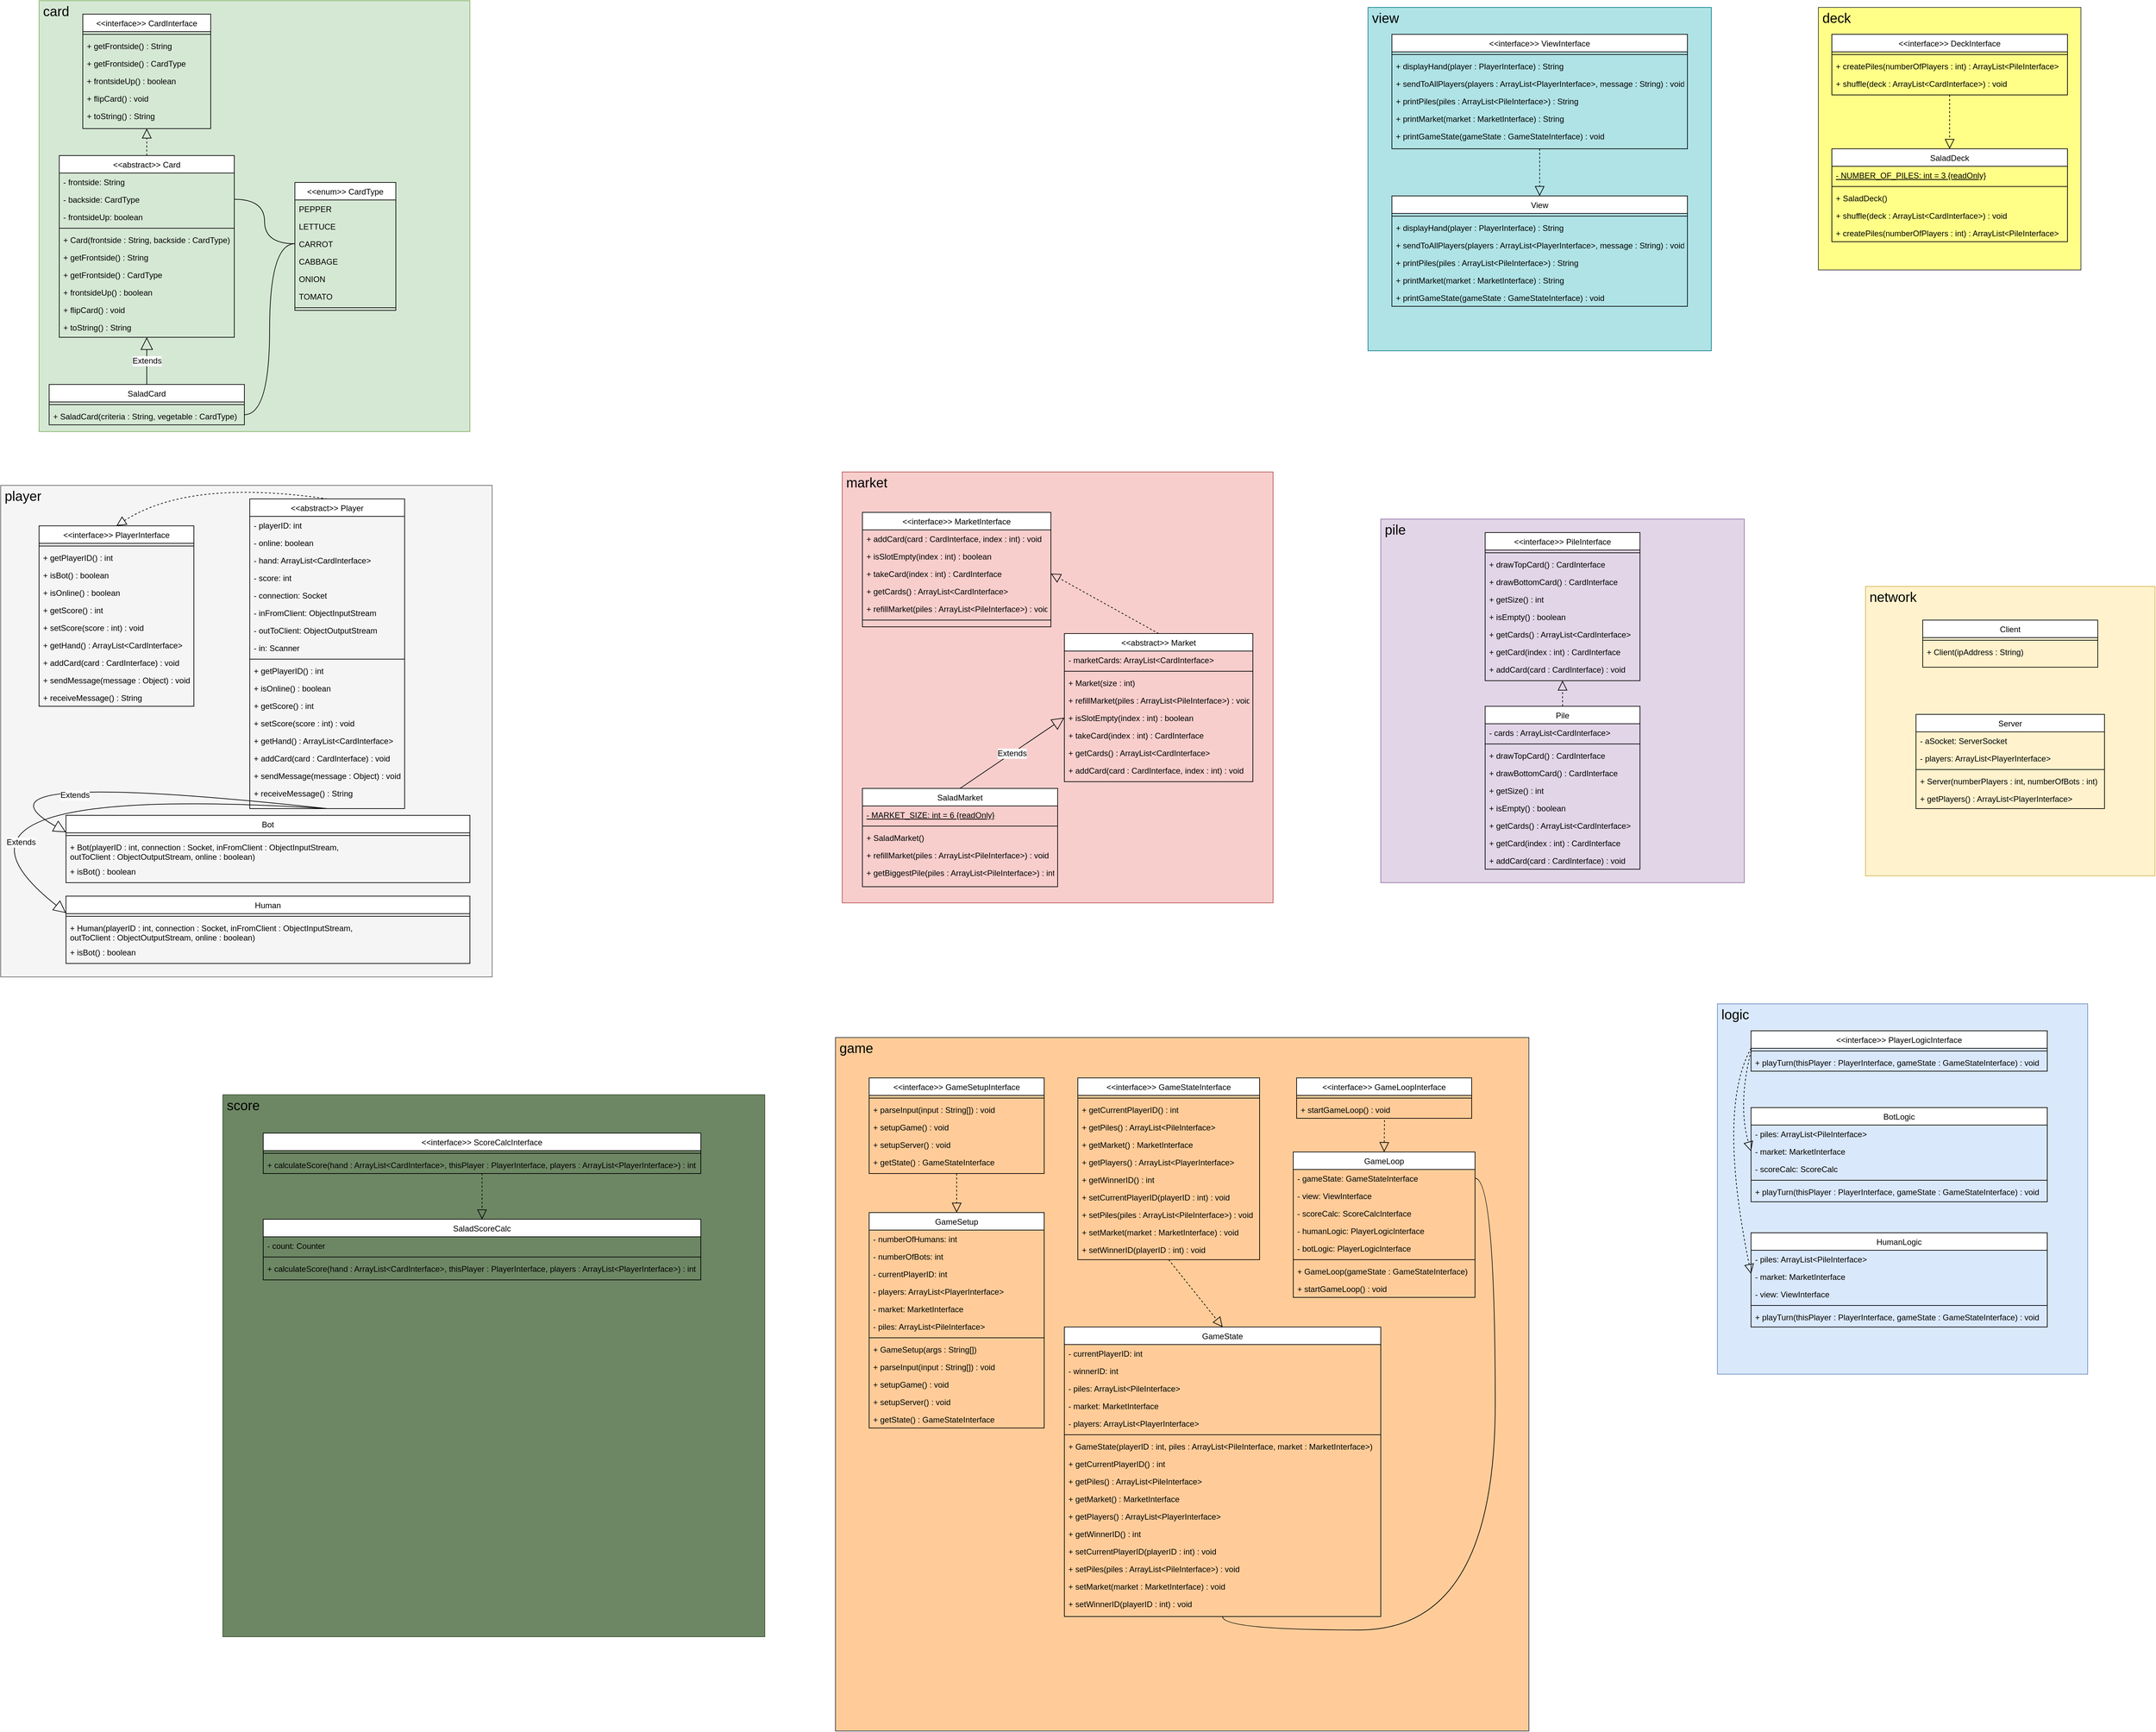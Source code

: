 <mxfile version="24.8.0">
  <diagram id="C5RBs43oDa-KdzZeNtuy" name="Page-1">
    <mxGraphModel dx="1979" dy="784" grid="1" gridSize="10" guides="1" tooltips="1" connect="1" arrows="1" fold="1" page="1" pageScale="1" pageWidth="827" pageHeight="1169" math="0" shadow="0">
      <root>
        <mxCell id="WIyWlLk6GJQsqaUBKTNV-0" />
        <mxCell id="WIyWlLk6GJQsqaUBKTNV-1" parent="WIyWlLk6GJQsqaUBKTNV-0" />
        <mxCell id="qtYeYSXvEBgJY_NpkZ9A-38" value="" style="group" vertex="1" connectable="0" parent="WIyWlLk6GJQsqaUBKTNV-1">
          <mxGeometry x="1980" y="900" width="430" height="430" as="geometry" />
        </mxCell>
        <mxCell id="8_mH7ObjZIkWDQ3b1A7--90" value="" style="whiteSpace=wrap;html=1;aspect=fixed;fillColor=#fff2cc;strokeColor=#d6b656;" parent="qtYeYSXvEBgJY_NpkZ9A-38" vertex="1">
          <mxGeometry width="430" height="430" as="geometry" />
        </mxCell>
        <mxCell id="8_mH7ObjZIkWDQ3b1A7--91" value="Client" style="swimlane;fontStyle=0;align=center;verticalAlign=top;childLayout=stackLayout;horizontal=1;startSize=26;horizontalStack=0;resizeParent=1;resizeLast=0;collapsible=1;marginBottom=0;rounded=0;shadow=0;strokeWidth=1;" parent="qtYeYSXvEBgJY_NpkZ9A-38" vertex="1">
          <mxGeometry x="85" y="50" width="260" height="70" as="geometry">
            <mxRectangle x="220" y="340" width="160" height="26" as="alternateBounds" />
          </mxGeometry>
        </mxCell>
        <mxCell id="8_mH7ObjZIkWDQ3b1A7--95" value="" style="line;html=1;strokeWidth=1;align=left;verticalAlign=middle;spacingTop=-1;spacingLeft=3;spacingRight=3;rotatable=0;labelPosition=right;points=[];portConstraint=eastwest;" parent="8_mH7ObjZIkWDQ3b1A7--91" vertex="1">
          <mxGeometry y="26" width="260" height="8" as="geometry" />
        </mxCell>
        <mxCell id="8_mH7ObjZIkWDQ3b1A7--96" value="+ Client(ipAddress : String)" style="text;align=left;verticalAlign=top;spacingLeft=4;spacingRight=4;overflow=hidden;rotatable=0;points=[[0,0.5],[1,0.5]];portConstraint=eastwest;" parent="8_mH7ObjZIkWDQ3b1A7--91" vertex="1">
          <mxGeometry y="34" width="260" height="26" as="geometry" />
        </mxCell>
        <mxCell id="8_mH7ObjZIkWDQ3b1A7--102" value="&lt;font style=&quot;font-size: 20px;&quot;&gt;network&lt;/font&gt;" style="text;strokeColor=none;fillColor=none;align=left;verticalAlign=middle;spacingLeft=4;spacingRight=4;overflow=hidden;points=[[0,0.5],[1,0.5]];portConstraint=eastwest;rotatable=0;whiteSpace=wrap;html=1;" parent="qtYeYSXvEBgJY_NpkZ9A-38" vertex="1">
          <mxGeometry width="80" height="30" as="geometry" />
        </mxCell>
        <mxCell id="8_mH7ObjZIkWDQ3b1A7--173" value="Server" style="swimlane;fontStyle=0;align=center;verticalAlign=top;childLayout=stackLayout;horizontal=1;startSize=26;horizontalStack=0;resizeParent=1;resizeLast=0;collapsible=1;marginBottom=0;rounded=0;shadow=0;strokeWidth=1;" parent="qtYeYSXvEBgJY_NpkZ9A-38" vertex="1">
          <mxGeometry x="75" y="190" width="280" height="140" as="geometry">
            <mxRectangle x="220" y="340" width="160" height="26" as="alternateBounds" />
          </mxGeometry>
        </mxCell>
        <mxCell id="8_mH7ObjZIkWDQ3b1A7--174" value="- aSocket: ServerSocket" style="text;align=left;verticalAlign=top;spacingLeft=4;spacingRight=4;overflow=hidden;rotatable=0;points=[[0,0.5],[1,0.5]];portConstraint=eastwest;" parent="8_mH7ObjZIkWDQ3b1A7--173" vertex="1">
          <mxGeometry y="26" width="280" height="26" as="geometry" />
        </mxCell>
        <mxCell id="8_mH7ObjZIkWDQ3b1A7--175" value="- players: ArrayList&lt;PlayerInterface&gt;" style="text;align=left;verticalAlign=top;spacingLeft=4;spacingRight=4;overflow=hidden;rotatable=0;points=[[0,0.5],[1,0.5]];portConstraint=eastwest;rounded=0;shadow=0;html=0;" parent="8_mH7ObjZIkWDQ3b1A7--173" vertex="1">
          <mxGeometry y="52" width="280" height="26" as="geometry" />
        </mxCell>
        <mxCell id="8_mH7ObjZIkWDQ3b1A7--177" value="" style="line;html=1;strokeWidth=1;align=left;verticalAlign=middle;spacingTop=-1;spacingLeft=3;spacingRight=3;rotatable=0;labelPosition=right;points=[];portConstraint=eastwest;" parent="8_mH7ObjZIkWDQ3b1A7--173" vertex="1">
          <mxGeometry y="78" width="280" height="8" as="geometry" />
        </mxCell>
        <mxCell id="8_mH7ObjZIkWDQ3b1A7--179" value="+ Server(numberPlayers : int, numberOfBots : int) " style="text;align=left;verticalAlign=top;spacingLeft=4;spacingRight=4;overflow=hidden;rotatable=0;points=[[0,0.5],[1,0.5]];portConstraint=eastwest;" parent="8_mH7ObjZIkWDQ3b1A7--173" vertex="1">
          <mxGeometry y="86" width="280" height="26" as="geometry" />
        </mxCell>
        <mxCell id="8_mH7ObjZIkWDQ3b1A7--180" value="+ getPlayers() : ArrayList&lt;PlayerInterface&gt;" style="text;align=left;verticalAlign=top;spacingLeft=4;spacingRight=4;overflow=hidden;rotatable=0;points=[[0,0.5],[1,0.5]];portConstraint=eastwest;" parent="8_mH7ObjZIkWDQ3b1A7--173" vertex="1">
          <mxGeometry y="112" width="280" height="26" as="geometry" />
        </mxCell>
        <mxCell id="qtYeYSXvEBgJY_NpkZ9A-39" value="" style="group" vertex="1" connectable="0" parent="WIyWlLk6GJQsqaUBKTNV-1">
          <mxGeometry x="1910" y="40" width="390" height="390" as="geometry" />
        </mxCell>
        <mxCell id="4JiSAQ_VQ0oR-_uaETfX-51" value="" style="whiteSpace=wrap;html=1;aspect=fixed;fillColor=#ffff88;strokeColor=#36393d;" parent="qtYeYSXvEBgJY_NpkZ9A-39" vertex="1">
          <mxGeometry width="390" height="390" as="geometry" />
        </mxCell>
        <mxCell id="4JiSAQ_VQ0oR-_uaETfX-52" value="&lt;&lt;interface&gt;&gt; DeckInterface" style="swimlane;fontStyle=0;align=center;verticalAlign=top;childLayout=stackLayout;horizontal=1;startSize=26;horizontalStack=0;resizeParent=1;resizeLast=0;collapsible=1;marginBottom=0;rounded=0;shadow=0;strokeWidth=1;" parent="qtYeYSXvEBgJY_NpkZ9A-39" vertex="1">
          <mxGeometry x="20" y="40" width="350" height="90" as="geometry">
            <mxRectangle x="220" y="340" width="160" height="26" as="alternateBounds" />
          </mxGeometry>
        </mxCell>
        <mxCell id="4JiSAQ_VQ0oR-_uaETfX-56" value="" style="line;html=1;strokeWidth=1;align=left;verticalAlign=middle;spacingTop=-1;spacingLeft=3;spacingRight=3;rotatable=0;labelPosition=right;points=[];portConstraint=eastwest;" parent="4JiSAQ_VQ0oR-_uaETfX-52" vertex="1">
          <mxGeometry y="26" width="350" height="8" as="geometry" />
        </mxCell>
        <mxCell id="4JiSAQ_VQ0oR-_uaETfX-57" value="+ createPiles(numberOfPlayers : int) : ArrayList&lt;PileInterface&gt;" style="text;align=left;verticalAlign=top;spacingLeft=4;spacingRight=4;overflow=hidden;rotatable=0;points=[[0,0.5],[1,0.5]];portConstraint=eastwest;" parent="4JiSAQ_VQ0oR-_uaETfX-52" vertex="1">
          <mxGeometry y="34" width="350" height="26" as="geometry" />
        </mxCell>
        <mxCell id="4JiSAQ_VQ0oR-_uaETfX-58" value="+ shuffle(deck : ArrayList&lt;CardInterface&gt;) : void" style="text;align=left;verticalAlign=top;spacingLeft=4;spacingRight=4;overflow=hidden;rotatable=0;points=[[0,0.5],[1,0.5]];portConstraint=eastwest;" parent="4JiSAQ_VQ0oR-_uaETfX-52" vertex="1">
          <mxGeometry y="60" width="350" height="26" as="geometry" />
        </mxCell>
        <mxCell id="4JiSAQ_VQ0oR-_uaETfX-63" value="&lt;font style=&quot;font-size: 20px;&quot;&gt;deck&lt;/font&gt;" style="text;strokeColor=none;fillColor=none;align=left;verticalAlign=middle;spacingLeft=4;spacingRight=4;overflow=hidden;points=[[0,0.5],[1,0.5]];portConstraint=eastwest;rotatable=0;whiteSpace=wrap;html=1;" parent="qtYeYSXvEBgJY_NpkZ9A-39" vertex="1">
          <mxGeometry width="80" height="30" as="geometry" />
        </mxCell>
        <mxCell id="qtYeYSXvEBgJY_NpkZ9A-0" value="SaladDeck" style="swimlane;fontStyle=0;align=center;verticalAlign=top;childLayout=stackLayout;horizontal=1;startSize=26;horizontalStack=0;resizeParent=1;resizeLast=0;collapsible=1;marginBottom=0;rounded=0;shadow=0;strokeWidth=1;" vertex="1" parent="qtYeYSXvEBgJY_NpkZ9A-39">
          <mxGeometry x="20" y="210" width="350" height="138" as="geometry">
            <mxRectangle x="220" y="340" width="160" height="26" as="alternateBounds" />
          </mxGeometry>
        </mxCell>
        <mxCell id="qtYeYSXvEBgJY_NpkZ9A-4" value="- NUMBER_OF_PILES: int = 3 {readOnly}" style="text;align=left;verticalAlign=top;spacingLeft=4;spacingRight=4;overflow=hidden;rotatable=0;points=[[0,0.5],[1,0.5]];portConstraint=eastwest;fontStyle=4" vertex="1" parent="qtYeYSXvEBgJY_NpkZ9A-0">
          <mxGeometry y="26" width="350" height="26" as="geometry" />
        </mxCell>
        <mxCell id="qtYeYSXvEBgJY_NpkZ9A-1" value="" style="line;html=1;strokeWidth=1;align=left;verticalAlign=middle;spacingTop=-1;spacingLeft=3;spacingRight=3;rotatable=0;labelPosition=right;points=[];portConstraint=eastwest;" vertex="1" parent="qtYeYSXvEBgJY_NpkZ9A-0">
          <mxGeometry y="52" width="350" height="8" as="geometry" />
        </mxCell>
        <mxCell id="qtYeYSXvEBgJY_NpkZ9A-2" value="+ SaladDeck()" style="text;align=left;verticalAlign=top;spacingLeft=4;spacingRight=4;overflow=hidden;rotatable=0;points=[[0,0.5],[1,0.5]];portConstraint=eastwest;" vertex="1" parent="qtYeYSXvEBgJY_NpkZ9A-0">
          <mxGeometry y="60" width="350" height="26" as="geometry" />
        </mxCell>
        <mxCell id="qtYeYSXvEBgJY_NpkZ9A-3" value="+ shuffle(deck : ArrayList&lt;CardInterface&gt;) : void" style="text;align=left;verticalAlign=top;spacingLeft=4;spacingRight=4;overflow=hidden;rotatable=0;points=[[0,0.5],[1,0.5]];portConstraint=eastwest;" vertex="1" parent="qtYeYSXvEBgJY_NpkZ9A-0">
          <mxGeometry y="86" width="350" height="26" as="geometry" />
        </mxCell>
        <mxCell id="qtYeYSXvEBgJY_NpkZ9A-5" value="+ createPiles(numberOfPlayers : int) : ArrayList&lt;PileInterface&gt;" style="text;align=left;verticalAlign=top;spacingLeft=4;spacingRight=4;overflow=hidden;rotatable=0;points=[[0,0.5],[1,0.5]];portConstraint=eastwest;" vertex="1" parent="qtYeYSXvEBgJY_NpkZ9A-0">
          <mxGeometry y="112" width="350" height="26" as="geometry" />
        </mxCell>
        <mxCell id="qtYeYSXvEBgJY_NpkZ9A-56" value="" style="endArrow=block;dashed=1;endFill=0;endSize=12;html=1;rounded=0;fontSize=12;curved=1;exitX=0.5;exitY=1;exitDx=0;exitDy=0;entryX=0.5;entryY=0;entryDx=0;entryDy=0;" edge="1" parent="qtYeYSXvEBgJY_NpkZ9A-39" source="4JiSAQ_VQ0oR-_uaETfX-52" target="qtYeYSXvEBgJY_NpkZ9A-0">
          <mxGeometry width="160" relative="1" as="geometry">
            <mxPoint y="260" as="sourcePoint" />
            <mxPoint x="160" y="260" as="targetPoint" />
          </mxGeometry>
        </mxCell>
        <mxCell id="8_mH7ObjZIkWDQ3b1A7--61" value="" style="whiteSpace=wrap;html=1;aspect=fixed;fillColor=#d5e8d4;strokeColor=#82b366;" parent="WIyWlLk6GJQsqaUBKTNV-1" vertex="1">
          <mxGeometry x="-733" y="30" width="640" height="640" as="geometry" />
        </mxCell>
        <mxCell id="zkfFHV4jXpPFQw0GAbJ--17" value="&lt;&lt;abstract&gt;&gt; Card" style="swimlane;fontStyle=0;align=center;verticalAlign=top;childLayout=stackLayout;horizontal=1;startSize=26;horizontalStack=0;resizeParent=1;resizeLast=0;collapsible=1;marginBottom=0;rounded=0;shadow=0;strokeWidth=1;" parent="WIyWlLk6GJQsqaUBKTNV-1" vertex="1">
          <mxGeometry x="-703" y="260" width="260" height="270" as="geometry">
            <mxRectangle x="220" y="340" width="160" height="26" as="alternateBounds" />
          </mxGeometry>
        </mxCell>
        <mxCell id="zkfFHV4jXpPFQw0GAbJ--18" value="- frontside: String " style="text;align=left;verticalAlign=top;spacingLeft=4;spacingRight=4;overflow=hidden;rotatable=0;points=[[0,0.5],[1,0.5]];portConstraint=eastwest;" parent="zkfFHV4jXpPFQw0GAbJ--17" vertex="1">
          <mxGeometry y="26" width="260" height="26" as="geometry" />
        </mxCell>
        <mxCell id="zkfFHV4jXpPFQw0GAbJ--19" value="- backside: CardType" style="text;align=left;verticalAlign=top;spacingLeft=4;spacingRight=4;overflow=hidden;rotatable=0;points=[[0,0.5],[1,0.5]];portConstraint=eastwest;rounded=0;shadow=0;html=0;" parent="zkfFHV4jXpPFQw0GAbJ--17" vertex="1">
          <mxGeometry y="52" width="260" height="26" as="geometry" />
        </mxCell>
        <mxCell id="zkfFHV4jXpPFQw0GAbJ--20" value="- frontsideUp: boolean " style="text;align=left;verticalAlign=top;spacingLeft=4;spacingRight=4;overflow=hidden;rotatable=0;points=[[0,0.5],[1,0.5]];portConstraint=eastwest;rounded=0;shadow=0;html=0;" parent="zkfFHV4jXpPFQw0GAbJ--17" vertex="1">
          <mxGeometry y="78" width="260" height="26" as="geometry" />
        </mxCell>
        <mxCell id="zkfFHV4jXpPFQw0GAbJ--23" value="" style="line;html=1;strokeWidth=1;align=left;verticalAlign=middle;spacingTop=-1;spacingLeft=3;spacingRight=3;rotatable=0;labelPosition=right;points=[];portConstraint=eastwest;" parent="zkfFHV4jXpPFQw0GAbJ--17" vertex="1">
          <mxGeometry y="104" width="260" height="8" as="geometry" />
        </mxCell>
        <mxCell id="8_mH7ObjZIkWDQ3b1A7--35" value="+ Card(frontside : String, backside : CardType)" style="text;align=left;verticalAlign=top;spacingLeft=4;spacingRight=4;overflow=hidden;rotatable=0;points=[[0,0.5],[1,0.5]];portConstraint=eastwest;" parent="zkfFHV4jXpPFQw0GAbJ--17" vertex="1">
          <mxGeometry y="112" width="260" height="26" as="geometry" />
        </mxCell>
        <mxCell id="zkfFHV4jXpPFQw0GAbJ--24" value="+ getFrontside() : String" style="text;align=left;verticalAlign=top;spacingLeft=4;spacingRight=4;overflow=hidden;rotatable=0;points=[[0,0.5],[1,0.5]];portConstraint=eastwest;" parent="zkfFHV4jXpPFQw0GAbJ--17" vertex="1">
          <mxGeometry y="138" width="260" height="26" as="geometry" />
        </mxCell>
        <mxCell id="8_mH7ObjZIkWDQ3b1A7--0" value="+ getFrontside() : CardType" style="text;align=left;verticalAlign=top;spacingLeft=4;spacingRight=4;overflow=hidden;rotatable=0;points=[[0,0.5],[1,0.5]];portConstraint=eastwest;" parent="zkfFHV4jXpPFQw0GAbJ--17" vertex="1">
          <mxGeometry y="164" width="260" height="26" as="geometry" />
        </mxCell>
        <mxCell id="8_mH7ObjZIkWDQ3b1A7--1" value="+ frontsideUp() : boolean" style="text;align=left;verticalAlign=top;spacingLeft=4;spacingRight=4;overflow=hidden;rotatable=0;points=[[0,0.5],[1,0.5]];portConstraint=eastwest;" parent="zkfFHV4jXpPFQw0GAbJ--17" vertex="1">
          <mxGeometry y="190" width="260" height="26" as="geometry" />
        </mxCell>
        <mxCell id="8_mH7ObjZIkWDQ3b1A7--3" value="+ flipCard() : void" style="text;align=left;verticalAlign=top;spacingLeft=4;spacingRight=4;overflow=hidden;rotatable=0;points=[[0,0.5],[1,0.5]];portConstraint=eastwest;" parent="zkfFHV4jXpPFQw0GAbJ--17" vertex="1">
          <mxGeometry y="216" width="260" height="26" as="geometry" />
        </mxCell>
        <mxCell id="8_mH7ObjZIkWDQ3b1A7--2" value="+ toString() : String" style="text;align=left;verticalAlign=top;spacingLeft=4;spacingRight=4;overflow=hidden;rotatable=0;points=[[0,0.5],[1,0.5]];portConstraint=eastwest;" parent="zkfFHV4jXpPFQw0GAbJ--17" vertex="1">
          <mxGeometry y="242" width="260" height="26" as="geometry" />
        </mxCell>
        <mxCell id="8_mH7ObjZIkWDQ3b1A7--14" value="&lt;&lt;interface&gt;&gt; CardInterface" style="swimlane;fontStyle=0;align=center;verticalAlign=top;childLayout=stackLayout;horizontal=1;startSize=26;horizontalStack=0;resizeParent=1;resizeLast=0;collapsible=1;marginBottom=0;rounded=0;shadow=0;strokeWidth=1;" parent="WIyWlLk6GJQsqaUBKTNV-1" vertex="1">
          <mxGeometry x="-668" y="50" width="190" height="170" as="geometry">
            <mxRectangle x="220" y="340" width="160" height="26" as="alternateBounds" />
          </mxGeometry>
        </mxCell>
        <mxCell id="8_mH7ObjZIkWDQ3b1A7--18" value="" style="line;html=1;strokeWidth=1;align=left;verticalAlign=middle;spacingTop=-1;spacingLeft=3;spacingRight=3;rotatable=0;labelPosition=right;points=[];portConstraint=eastwest;" parent="8_mH7ObjZIkWDQ3b1A7--14" vertex="1">
          <mxGeometry y="26" width="190" height="8" as="geometry" />
        </mxCell>
        <mxCell id="8_mH7ObjZIkWDQ3b1A7--19" value="+ getFrontside() : String" style="text;align=left;verticalAlign=top;spacingLeft=4;spacingRight=4;overflow=hidden;rotatable=0;points=[[0,0.5],[1,0.5]];portConstraint=eastwest;" parent="8_mH7ObjZIkWDQ3b1A7--14" vertex="1">
          <mxGeometry y="34" width="190" height="26" as="geometry" />
        </mxCell>
        <mxCell id="8_mH7ObjZIkWDQ3b1A7--20" value="+ getFrontside() : CardType" style="text;align=left;verticalAlign=top;spacingLeft=4;spacingRight=4;overflow=hidden;rotatable=0;points=[[0,0.5],[1,0.5]];portConstraint=eastwest;" parent="8_mH7ObjZIkWDQ3b1A7--14" vertex="1">
          <mxGeometry y="60" width="190" height="26" as="geometry" />
        </mxCell>
        <mxCell id="8_mH7ObjZIkWDQ3b1A7--21" value="+ frontsideUp() : boolean" style="text;align=left;verticalAlign=top;spacingLeft=4;spacingRight=4;overflow=hidden;rotatable=0;points=[[0,0.5],[1,0.5]];portConstraint=eastwest;" parent="8_mH7ObjZIkWDQ3b1A7--14" vertex="1">
          <mxGeometry y="86" width="190" height="26" as="geometry" />
        </mxCell>
        <mxCell id="8_mH7ObjZIkWDQ3b1A7--22" value="+ flipCard() : void" style="text;align=left;verticalAlign=top;spacingLeft=4;spacingRight=4;overflow=hidden;rotatable=0;points=[[0,0.5],[1,0.5]];portConstraint=eastwest;" parent="8_mH7ObjZIkWDQ3b1A7--14" vertex="1">
          <mxGeometry y="112" width="190" height="26" as="geometry" />
        </mxCell>
        <mxCell id="8_mH7ObjZIkWDQ3b1A7--23" value="+ toString() : String" style="text;align=left;verticalAlign=top;spacingLeft=4;spacingRight=4;overflow=hidden;rotatable=0;points=[[0,0.5],[1,0.5]];portConstraint=eastwest;" parent="8_mH7ObjZIkWDQ3b1A7--14" vertex="1">
          <mxGeometry y="138" width="190" height="26" as="geometry" />
        </mxCell>
        <mxCell id="8_mH7ObjZIkWDQ3b1A7--36" value="SaladCard" style="swimlane;fontStyle=0;align=center;verticalAlign=top;childLayout=stackLayout;horizontal=1;startSize=26;horizontalStack=0;resizeParent=1;resizeLast=0;collapsible=1;marginBottom=0;rounded=0;shadow=0;strokeWidth=1;" parent="WIyWlLk6GJQsqaUBKTNV-1" vertex="1">
          <mxGeometry x="-718" y="600" width="290" height="60" as="geometry">
            <mxRectangle x="220" y="340" width="160" height="26" as="alternateBounds" />
          </mxGeometry>
        </mxCell>
        <mxCell id="8_mH7ObjZIkWDQ3b1A7--40" value="" style="line;html=1;strokeWidth=1;align=left;verticalAlign=middle;spacingTop=-1;spacingLeft=3;spacingRight=3;rotatable=0;labelPosition=right;points=[];portConstraint=eastwest;" parent="8_mH7ObjZIkWDQ3b1A7--36" vertex="1">
          <mxGeometry y="26" width="290" height="8" as="geometry" />
        </mxCell>
        <mxCell id="8_mH7ObjZIkWDQ3b1A7--41" value="+ SaladCard(criteria : String, vegetable : CardType)" style="text;align=left;verticalAlign=top;spacingLeft=4;spacingRight=4;overflow=hidden;rotatable=0;points=[[0,0.5],[1,0.5]];portConstraint=eastwest;" parent="8_mH7ObjZIkWDQ3b1A7--36" vertex="1">
          <mxGeometry y="34" width="290" height="26" as="geometry" />
        </mxCell>
        <mxCell id="8_mH7ObjZIkWDQ3b1A7--47" value="&lt;&lt;enum&gt;&gt; CardType" style="swimlane;fontStyle=0;align=center;verticalAlign=top;childLayout=stackLayout;horizontal=1;startSize=26;horizontalStack=0;resizeParent=1;resizeLast=0;collapsible=1;marginBottom=0;rounded=0;shadow=0;strokeWidth=1;" parent="WIyWlLk6GJQsqaUBKTNV-1" vertex="1">
          <mxGeometry x="-353" y="300" width="150" height="190" as="geometry">
            <mxRectangle x="220" y="340" width="160" height="26" as="alternateBounds" />
          </mxGeometry>
        </mxCell>
        <mxCell id="8_mH7ObjZIkWDQ3b1A7--48" value="PEPPER" style="text;align=left;verticalAlign=top;spacingLeft=4;spacingRight=4;overflow=hidden;rotatable=0;points=[[0,0.5],[1,0.5]];portConstraint=eastwest;" parent="8_mH7ObjZIkWDQ3b1A7--47" vertex="1">
          <mxGeometry y="26" width="150" height="26" as="geometry" />
        </mxCell>
        <mxCell id="8_mH7ObjZIkWDQ3b1A7--49" value="LETTUCE" style="text;align=left;verticalAlign=top;spacingLeft=4;spacingRight=4;overflow=hidden;rotatable=0;points=[[0,0.5],[1,0.5]];portConstraint=eastwest;rounded=0;shadow=0;html=0;" parent="8_mH7ObjZIkWDQ3b1A7--47" vertex="1">
          <mxGeometry y="52" width="150" height="26" as="geometry" />
        </mxCell>
        <mxCell id="8_mH7ObjZIkWDQ3b1A7--50" value="CARROT" style="text;align=left;verticalAlign=top;spacingLeft=4;spacingRight=4;overflow=hidden;rotatable=0;points=[[0,0.5],[1,0.5]];portConstraint=eastwest;rounded=0;shadow=0;html=0;" parent="8_mH7ObjZIkWDQ3b1A7--47" vertex="1">
          <mxGeometry y="78" width="150" height="26" as="geometry" />
        </mxCell>
        <mxCell id="8_mH7ObjZIkWDQ3b1A7--58" value="CABBAGE" style="text;align=left;verticalAlign=top;spacingLeft=4;spacingRight=4;overflow=hidden;rotatable=0;points=[[0,0.5],[1,0.5]];portConstraint=eastwest;rounded=0;shadow=0;html=0;" parent="8_mH7ObjZIkWDQ3b1A7--47" vertex="1">
          <mxGeometry y="104" width="150" height="26" as="geometry" />
        </mxCell>
        <mxCell id="8_mH7ObjZIkWDQ3b1A7--59" value="ONION" style="text;align=left;verticalAlign=top;spacingLeft=4;spacingRight=4;overflow=hidden;rotatable=0;points=[[0,0.5],[1,0.5]];portConstraint=eastwest;rounded=0;shadow=0;html=0;" parent="8_mH7ObjZIkWDQ3b1A7--47" vertex="1">
          <mxGeometry y="130" width="150" height="26" as="geometry" />
        </mxCell>
        <mxCell id="8_mH7ObjZIkWDQ3b1A7--60" value="TOMATO" style="text;align=left;verticalAlign=top;spacingLeft=4;spacingRight=4;overflow=hidden;rotatable=0;points=[[0,0.5],[1,0.5]];portConstraint=eastwest;rounded=0;shadow=0;html=0;" parent="8_mH7ObjZIkWDQ3b1A7--47" vertex="1">
          <mxGeometry y="156" width="150" height="26" as="geometry" />
        </mxCell>
        <mxCell id="8_mH7ObjZIkWDQ3b1A7--51" value="" style="line;html=1;strokeWidth=1;align=left;verticalAlign=middle;spacingTop=-1;spacingLeft=3;spacingRight=3;rotatable=0;labelPosition=right;points=[];portConstraint=eastwest;" parent="8_mH7ObjZIkWDQ3b1A7--47" vertex="1">
          <mxGeometry y="182" width="150" height="8" as="geometry" />
        </mxCell>
        <mxCell id="8_mH7ObjZIkWDQ3b1A7--62" value="&lt;font style=&quot;font-size: 20px;&quot;&gt;card&lt;/font&gt;" style="text;strokeColor=none;fillColor=none;align=left;verticalAlign=middle;spacingLeft=4;spacingRight=4;overflow=hidden;points=[[0,0.5],[1,0.5]];portConstraint=eastwest;rotatable=0;whiteSpace=wrap;html=1;" parent="WIyWlLk6GJQsqaUBKTNV-1" vertex="1">
          <mxGeometry x="-733" y="30" width="80" height="30" as="geometry" />
        </mxCell>
        <mxCell id="qtYeYSXvEBgJY_NpkZ9A-42" value="" style="endArrow=block;dashed=1;endFill=0;endSize=12;html=1;rounded=0;fontSize=12;curved=1;exitX=0.5;exitY=0;exitDx=0;exitDy=0;entryX=0.5;entryY=1;entryDx=0;entryDy=0;" edge="1" parent="WIyWlLk6GJQsqaUBKTNV-1" source="zkfFHV4jXpPFQw0GAbJ--17" target="8_mH7ObjZIkWDQ3b1A7--14">
          <mxGeometry width="160" relative="1" as="geometry">
            <mxPoint x="-490" y="440" as="sourcePoint" />
            <mxPoint x="-330" y="440" as="targetPoint" />
          </mxGeometry>
        </mxCell>
        <mxCell id="qtYeYSXvEBgJY_NpkZ9A-43" value="Extends" style="endArrow=block;endSize=16;endFill=0;html=1;rounded=0;fontSize=12;curved=1;exitX=0.5;exitY=0;exitDx=0;exitDy=0;entryX=0.5;entryY=1;entryDx=0;entryDy=0;" edge="1" parent="WIyWlLk6GJQsqaUBKTNV-1" source="8_mH7ObjZIkWDQ3b1A7--36" target="zkfFHV4jXpPFQw0GAbJ--17">
          <mxGeometry width="160" relative="1" as="geometry">
            <mxPoint x="-490" y="370" as="sourcePoint" />
            <mxPoint x="-580" y="560" as="targetPoint" />
          </mxGeometry>
        </mxCell>
        <mxCell id="qtYeYSXvEBgJY_NpkZ9A-44" value="" style="endArrow=none;html=1;edgeStyle=orthogonalEdgeStyle;rounded=0;fontSize=12;startSize=8;endSize=8;curved=1;exitX=0;exitY=0.5;exitDx=0;exitDy=0;entryX=1;entryY=0.5;entryDx=0;entryDy=0;" edge="1" parent="WIyWlLk6GJQsqaUBKTNV-1" source="8_mH7ObjZIkWDQ3b1A7--50" target="zkfFHV4jXpPFQw0GAbJ--19">
          <mxGeometry relative="1" as="geometry">
            <mxPoint x="-490" y="370" as="sourcePoint" />
            <mxPoint x="-440" y="391" as="targetPoint" />
          </mxGeometry>
        </mxCell>
        <mxCell id="qtYeYSXvEBgJY_NpkZ9A-47" value="" style="endArrow=none;html=1;edgeStyle=orthogonalEdgeStyle;rounded=0;fontSize=12;startSize=8;endSize=8;curved=1;exitX=0;exitY=0.5;exitDx=0;exitDy=0;entryX=1;entryY=0.75;entryDx=0;entryDy=0;" edge="1" parent="WIyWlLk6GJQsqaUBKTNV-1" source="8_mH7ObjZIkWDQ3b1A7--50" target="8_mH7ObjZIkWDQ3b1A7--36">
          <mxGeometry relative="1" as="geometry">
            <mxPoint x="-343" y="401" as="sourcePoint" />
            <mxPoint x="-433" y="335" as="targetPoint" />
          </mxGeometry>
        </mxCell>
        <mxCell id="8_mH7ObjZIkWDQ3b1A7--103" value="" style="whiteSpace=wrap;html=1;aspect=fixed;fillColor=#f5f5f5;fontColor=#333333;strokeColor=#666666;" parent="WIyWlLk6GJQsqaUBKTNV-1" vertex="1">
          <mxGeometry x="-790" y="750" width="730" height="730" as="geometry" />
        </mxCell>
        <mxCell id="8_mH7ObjZIkWDQ3b1A7--115" value="&lt;font style=&quot;font-size: 20px;&quot;&gt;player&lt;/font&gt;" style="text;strokeColor=none;fillColor=none;align=left;verticalAlign=middle;spacingLeft=4;spacingRight=4;overflow=hidden;points=[[0,0.5],[1,0.5]];portConstraint=eastwest;rotatable=0;whiteSpace=wrap;html=1;" parent="WIyWlLk6GJQsqaUBKTNV-1" vertex="1">
          <mxGeometry x="-790" y="750" width="80" height="30" as="geometry" />
        </mxCell>
        <mxCell id="8_mH7ObjZIkWDQ3b1A7--201" value="&lt;&lt;interface&gt;&gt; PlayerInterface" style="swimlane;fontStyle=0;align=center;verticalAlign=top;childLayout=stackLayout;horizontal=1;startSize=26;horizontalStack=0;resizeParent=1;resizeLast=0;collapsible=1;marginBottom=0;rounded=0;shadow=0;strokeWidth=1;" parent="WIyWlLk6GJQsqaUBKTNV-1" vertex="1">
          <mxGeometry x="-733" y="810" width="230" height="268" as="geometry">
            <mxRectangle x="220" y="340" width="160" height="26" as="alternateBounds" />
          </mxGeometry>
        </mxCell>
        <mxCell id="8_mH7ObjZIkWDQ3b1A7--202" value="" style="line;html=1;strokeWidth=1;align=left;verticalAlign=middle;spacingTop=-1;spacingLeft=3;spacingRight=3;rotatable=0;labelPosition=right;points=[];portConstraint=eastwest;" parent="8_mH7ObjZIkWDQ3b1A7--201" vertex="1">
          <mxGeometry y="26" width="230" height="8" as="geometry" />
        </mxCell>
        <mxCell id="8_mH7ObjZIkWDQ3b1A7--203" value="+ getPlayerID() : int" style="text;align=left;verticalAlign=top;spacingLeft=4;spacingRight=4;overflow=hidden;rotatable=0;points=[[0,0.5],[1,0.5]];portConstraint=eastwest;" parent="8_mH7ObjZIkWDQ3b1A7--201" vertex="1">
          <mxGeometry y="34" width="230" height="26" as="geometry" />
        </mxCell>
        <mxCell id="8_mH7ObjZIkWDQ3b1A7--204" value="+ isBot() : boolean" style="text;align=left;verticalAlign=top;spacingLeft=4;spacingRight=4;overflow=hidden;rotatable=0;points=[[0,0.5],[1,0.5]];portConstraint=eastwest;" parent="8_mH7ObjZIkWDQ3b1A7--201" vertex="1">
          <mxGeometry y="60" width="230" height="26" as="geometry" />
        </mxCell>
        <mxCell id="8_mH7ObjZIkWDQ3b1A7--205" value="+ isOnline() : boolean" style="text;align=left;verticalAlign=top;spacingLeft=4;spacingRight=4;overflow=hidden;rotatable=0;points=[[0,0.5],[1,0.5]];portConstraint=eastwest;" parent="8_mH7ObjZIkWDQ3b1A7--201" vertex="1">
          <mxGeometry y="86" width="230" height="26" as="geometry" />
        </mxCell>
        <mxCell id="8_mH7ObjZIkWDQ3b1A7--206" value="+ getScore() : int" style="text;align=left;verticalAlign=top;spacingLeft=4;spacingRight=4;overflow=hidden;rotatable=0;points=[[0,0.5],[1,0.5]];portConstraint=eastwest;" parent="8_mH7ObjZIkWDQ3b1A7--201" vertex="1">
          <mxGeometry y="112" width="230" height="26" as="geometry" />
        </mxCell>
        <mxCell id="8_mH7ObjZIkWDQ3b1A7--208" value="+ setScore(score : int) : void" style="text;align=left;verticalAlign=top;spacingLeft=4;spacingRight=4;overflow=hidden;rotatable=0;points=[[0,0.5],[1,0.5]];portConstraint=eastwest;" parent="8_mH7ObjZIkWDQ3b1A7--201" vertex="1">
          <mxGeometry y="138" width="230" height="26" as="geometry" />
        </mxCell>
        <mxCell id="8_mH7ObjZIkWDQ3b1A7--209" value="+ getHand() : ArrayList&lt;CardInterface&gt;" style="text;align=left;verticalAlign=top;spacingLeft=4;spacingRight=4;overflow=hidden;rotatable=0;points=[[0,0.5],[1,0.5]];portConstraint=eastwest;" parent="8_mH7ObjZIkWDQ3b1A7--201" vertex="1">
          <mxGeometry y="164" width="230" height="26" as="geometry" />
        </mxCell>
        <mxCell id="8_mH7ObjZIkWDQ3b1A7--210" value="+ addCard(card : CardInterface) : void" style="text;align=left;verticalAlign=top;spacingLeft=4;spacingRight=4;overflow=hidden;rotatable=0;points=[[0,0.5],[1,0.5]];portConstraint=eastwest;" parent="8_mH7ObjZIkWDQ3b1A7--201" vertex="1">
          <mxGeometry y="190" width="230" height="26" as="geometry" />
        </mxCell>
        <mxCell id="8_mH7ObjZIkWDQ3b1A7--211" value="+ sendMessage(message : Object) : void" style="text;align=left;verticalAlign=top;spacingLeft=4;spacingRight=4;overflow=hidden;rotatable=0;points=[[0,0.5],[1,0.5]];portConstraint=eastwest;" parent="8_mH7ObjZIkWDQ3b1A7--201" vertex="1">
          <mxGeometry y="216" width="230" height="26" as="geometry" />
        </mxCell>
        <mxCell id="8_mH7ObjZIkWDQ3b1A7--207" value="+ receiveMessage() : String" style="text;align=left;verticalAlign=top;spacingLeft=4;spacingRight=4;overflow=hidden;rotatable=0;points=[[0,0.5],[1,0.5]];portConstraint=eastwest;" parent="8_mH7ObjZIkWDQ3b1A7--201" vertex="1">
          <mxGeometry y="242" width="230" height="26" as="geometry" />
        </mxCell>
        <mxCell id="8_mH7ObjZIkWDQ3b1A7--212" value="&lt;&lt;abstract&gt;&gt; Player" style="swimlane;fontStyle=0;align=center;verticalAlign=top;childLayout=stackLayout;horizontal=1;startSize=26;horizontalStack=0;resizeParent=1;resizeLast=0;collapsible=1;marginBottom=0;rounded=0;shadow=0;strokeWidth=1;" parent="WIyWlLk6GJQsqaUBKTNV-1" vertex="1">
          <mxGeometry x="-420" y="770" width="230" height="460" as="geometry">
            <mxRectangle x="220" y="340" width="160" height="26" as="alternateBounds" />
          </mxGeometry>
        </mxCell>
        <mxCell id="8_mH7ObjZIkWDQ3b1A7--223" value="- playerID: int " style="text;align=left;verticalAlign=top;spacingLeft=4;spacingRight=4;overflow=hidden;rotatable=0;points=[[0,0.5],[1,0.5]];portConstraint=eastwest;" parent="8_mH7ObjZIkWDQ3b1A7--212" vertex="1">
          <mxGeometry y="26" width="230" height="26" as="geometry" />
        </mxCell>
        <mxCell id="8_mH7ObjZIkWDQ3b1A7--225" value="- online: boolean" style="text;align=left;verticalAlign=top;spacingLeft=4;spacingRight=4;overflow=hidden;rotatable=0;points=[[0,0.5],[1,0.5]];portConstraint=eastwest;" parent="8_mH7ObjZIkWDQ3b1A7--212" vertex="1">
          <mxGeometry y="52" width="230" height="26" as="geometry" />
        </mxCell>
        <mxCell id="4JiSAQ_VQ0oR-_uaETfX-1" value="- hand: ArrayList&lt;CardInterface&gt;" style="text;align=left;verticalAlign=top;spacingLeft=4;spacingRight=4;overflow=hidden;rotatable=0;points=[[0,0.5],[1,0.5]];portConstraint=eastwest;" parent="8_mH7ObjZIkWDQ3b1A7--212" vertex="1">
          <mxGeometry y="78" width="230" height="26" as="geometry" />
        </mxCell>
        <mxCell id="4JiSAQ_VQ0oR-_uaETfX-2" value="- score: int" style="text;align=left;verticalAlign=top;spacingLeft=4;spacingRight=4;overflow=hidden;rotatable=0;points=[[0,0.5],[1,0.5]];portConstraint=eastwest;" parent="8_mH7ObjZIkWDQ3b1A7--212" vertex="1">
          <mxGeometry y="104" width="230" height="26" as="geometry" />
        </mxCell>
        <mxCell id="4JiSAQ_VQ0oR-_uaETfX-3" value="- connection: Socket" style="text;align=left;verticalAlign=top;spacingLeft=4;spacingRight=4;overflow=hidden;rotatable=0;points=[[0,0.5],[1,0.5]];portConstraint=eastwest;" parent="8_mH7ObjZIkWDQ3b1A7--212" vertex="1">
          <mxGeometry y="130" width="230" height="26" as="geometry" />
        </mxCell>
        <mxCell id="4JiSAQ_VQ0oR-_uaETfX-0" value="- inFromClient: ObjectInputStream" style="text;align=left;verticalAlign=top;spacingLeft=4;spacingRight=4;overflow=hidden;rotatable=0;points=[[0,0.5],[1,0.5]];portConstraint=eastwest;" parent="8_mH7ObjZIkWDQ3b1A7--212" vertex="1">
          <mxGeometry y="156" width="230" height="26" as="geometry" />
        </mxCell>
        <mxCell id="4JiSAQ_VQ0oR-_uaETfX-4" value="- outToClient: ObjectOutputStream" style="text;align=left;verticalAlign=top;spacingLeft=4;spacingRight=4;overflow=hidden;rotatable=0;points=[[0,0.5],[1,0.5]];portConstraint=eastwest;" parent="8_mH7ObjZIkWDQ3b1A7--212" vertex="1">
          <mxGeometry y="182" width="230" height="26" as="geometry" />
        </mxCell>
        <mxCell id="8_mH7ObjZIkWDQ3b1A7--224" value="- in: Scanner" style="text;align=left;verticalAlign=top;spacingLeft=4;spacingRight=4;overflow=hidden;rotatable=0;points=[[0,0.5],[1,0.5]];portConstraint=eastwest;" parent="8_mH7ObjZIkWDQ3b1A7--212" vertex="1">
          <mxGeometry y="208" width="230" height="26" as="geometry" />
        </mxCell>
        <mxCell id="8_mH7ObjZIkWDQ3b1A7--213" value="" style="line;html=1;strokeWidth=1;align=left;verticalAlign=middle;spacingTop=-1;spacingLeft=3;spacingRight=3;rotatable=0;labelPosition=right;points=[];portConstraint=eastwest;" parent="8_mH7ObjZIkWDQ3b1A7--212" vertex="1">
          <mxGeometry y="234" width="230" height="8" as="geometry" />
        </mxCell>
        <mxCell id="8_mH7ObjZIkWDQ3b1A7--214" value="+ getPlayerID() : int" style="text;align=left;verticalAlign=top;spacingLeft=4;spacingRight=4;overflow=hidden;rotatable=0;points=[[0,0.5],[1,0.5]];portConstraint=eastwest;" parent="8_mH7ObjZIkWDQ3b1A7--212" vertex="1">
          <mxGeometry y="242" width="230" height="26" as="geometry" />
        </mxCell>
        <mxCell id="8_mH7ObjZIkWDQ3b1A7--216" value="+ isOnline() : boolean" style="text;align=left;verticalAlign=top;spacingLeft=4;spacingRight=4;overflow=hidden;rotatable=0;points=[[0,0.5],[1,0.5]];portConstraint=eastwest;" parent="8_mH7ObjZIkWDQ3b1A7--212" vertex="1">
          <mxGeometry y="268" width="230" height="26" as="geometry" />
        </mxCell>
        <mxCell id="8_mH7ObjZIkWDQ3b1A7--217" value="+ getScore() : int" style="text;align=left;verticalAlign=top;spacingLeft=4;spacingRight=4;overflow=hidden;rotatable=0;points=[[0,0.5],[1,0.5]];portConstraint=eastwest;" parent="8_mH7ObjZIkWDQ3b1A7--212" vertex="1">
          <mxGeometry y="294" width="230" height="26" as="geometry" />
        </mxCell>
        <mxCell id="8_mH7ObjZIkWDQ3b1A7--218" value="+ setScore(score : int) : void" style="text;align=left;verticalAlign=top;spacingLeft=4;spacingRight=4;overflow=hidden;rotatable=0;points=[[0,0.5],[1,0.5]];portConstraint=eastwest;" parent="8_mH7ObjZIkWDQ3b1A7--212" vertex="1">
          <mxGeometry y="320" width="230" height="26" as="geometry" />
        </mxCell>
        <mxCell id="8_mH7ObjZIkWDQ3b1A7--219" value="+ getHand() : ArrayList&lt;CardInterface&gt;" style="text;align=left;verticalAlign=top;spacingLeft=4;spacingRight=4;overflow=hidden;rotatable=0;points=[[0,0.5],[1,0.5]];portConstraint=eastwest;" parent="8_mH7ObjZIkWDQ3b1A7--212" vertex="1">
          <mxGeometry y="346" width="230" height="26" as="geometry" />
        </mxCell>
        <mxCell id="8_mH7ObjZIkWDQ3b1A7--220" value="+ addCard(card : CardInterface) : void" style="text;align=left;verticalAlign=top;spacingLeft=4;spacingRight=4;overflow=hidden;rotatable=0;points=[[0,0.5],[1,0.5]];portConstraint=eastwest;" parent="8_mH7ObjZIkWDQ3b1A7--212" vertex="1">
          <mxGeometry y="372" width="230" height="26" as="geometry" />
        </mxCell>
        <mxCell id="8_mH7ObjZIkWDQ3b1A7--221" value="+ sendMessage(message : Object) : void" style="text;align=left;verticalAlign=top;spacingLeft=4;spacingRight=4;overflow=hidden;rotatable=0;points=[[0,0.5],[1,0.5]];portConstraint=eastwest;" parent="8_mH7ObjZIkWDQ3b1A7--212" vertex="1">
          <mxGeometry y="398" width="230" height="26" as="geometry" />
        </mxCell>
        <mxCell id="8_mH7ObjZIkWDQ3b1A7--222" value="+ receiveMessage() : String" style="text;align=left;verticalAlign=top;spacingLeft=4;spacingRight=4;overflow=hidden;rotatable=0;points=[[0,0.5],[1,0.5]];portConstraint=eastwest;" parent="8_mH7ObjZIkWDQ3b1A7--212" vertex="1">
          <mxGeometry y="424" width="230" height="26" as="geometry" />
        </mxCell>
        <mxCell id="4JiSAQ_VQ0oR-_uaETfX-5" value="Human" style="swimlane;fontStyle=0;align=center;verticalAlign=top;childLayout=stackLayout;horizontal=1;startSize=26;horizontalStack=0;resizeParent=1;resizeLast=0;collapsible=1;marginBottom=0;rounded=0;shadow=0;strokeWidth=1;" parent="WIyWlLk6GJQsqaUBKTNV-1" vertex="1">
          <mxGeometry x="-693" y="1360" width="600" height="100" as="geometry">
            <mxRectangle x="220" y="340" width="160" height="26" as="alternateBounds" />
          </mxGeometry>
        </mxCell>
        <mxCell id="4JiSAQ_VQ0oR-_uaETfX-6" value="" style="line;html=1;strokeWidth=1;align=left;verticalAlign=middle;spacingTop=-1;spacingLeft=3;spacingRight=3;rotatable=0;labelPosition=right;points=[];portConstraint=eastwest;" parent="4JiSAQ_VQ0oR-_uaETfX-5" vertex="1">
          <mxGeometry y="26" width="600" height="8" as="geometry" />
        </mxCell>
        <mxCell id="4JiSAQ_VQ0oR-_uaETfX-9" value="+ Human(playerID : int, connection : Socket, inFromClient : ObjectInputStream, &#xa;outToClient : ObjectOutputStream, online : boolean)" style="text;align=left;verticalAlign=top;spacingLeft=4;spacingRight=4;overflow=hidden;rotatable=0;points=[[0,0.5],[1,0.5]];portConstraint=eastwest;" parent="4JiSAQ_VQ0oR-_uaETfX-5" vertex="1">
          <mxGeometry y="34" width="600" height="36" as="geometry" />
        </mxCell>
        <mxCell id="4JiSAQ_VQ0oR-_uaETfX-8" value="+ isBot() : boolean" style="text;align=left;verticalAlign=top;spacingLeft=4;spacingRight=4;overflow=hidden;rotatable=0;points=[[0,0.5],[1,0.5]];portConstraint=eastwest;" parent="4JiSAQ_VQ0oR-_uaETfX-5" vertex="1">
          <mxGeometry y="70" width="600" height="26" as="geometry" />
        </mxCell>
        <mxCell id="4JiSAQ_VQ0oR-_uaETfX-16" value="Bot" style="swimlane;fontStyle=0;align=center;verticalAlign=top;childLayout=stackLayout;horizontal=1;startSize=26;horizontalStack=0;resizeParent=1;resizeLast=0;collapsible=1;marginBottom=0;rounded=0;shadow=0;strokeWidth=1;" parent="WIyWlLk6GJQsqaUBKTNV-1" vertex="1">
          <mxGeometry x="-693" y="1240" width="600" height="100" as="geometry">
            <mxRectangle x="220" y="340" width="160" height="26" as="alternateBounds" />
          </mxGeometry>
        </mxCell>
        <mxCell id="4JiSAQ_VQ0oR-_uaETfX-17" value="" style="line;html=1;strokeWidth=1;align=left;verticalAlign=middle;spacingTop=-1;spacingLeft=3;spacingRight=3;rotatable=0;labelPosition=right;points=[];portConstraint=eastwest;" parent="4JiSAQ_VQ0oR-_uaETfX-16" vertex="1">
          <mxGeometry y="26" width="600" height="8" as="geometry" />
        </mxCell>
        <mxCell id="4JiSAQ_VQ0oR-_uaETfX-18" value="+ Bot(playerID : int, connection : Socket, inFromClient : ObjectInputStream, &#xa;outToClient : ObjectOutputStream, online : boolean)" style="text;align=left;verticalAlign=top;spacingLeft=4;spacingRight=4;overflow=hidden;rotatable=0;points=[[0,0.5],[1,0.5]];portConstraint=eastwest;" parent="4JiSAQ_VQ0oR-_uaETfX-16" vertex="1">
          <mxGeometry y="34" width="600" height="36" as="geometry" />
        </mxCell>
        <mxCell id="4JiSAQ_VQ0oR-_uaETfX-19" value="+ isBot() : boolean" style="text;align=left;verticalAlign=top;spacingLeft=4;spacingRight=4;overflow=hidden;rotatable=0;points=[[0,0.5],[1,0.5]];portConstraint=eastwest;" parent="4JiSAQ_VQ0oR-_uaETfX-16" vertex="1">
          <mxGeometry y="70" width="600" height="26" as="geometry" />
        </mxCell>
        <mxCell id="qtYeYSXvEBgJY_NpkZ9A-48" value="" style="endArrow=block;dashed=1;endFill=0;endSize=12;html=1;rounded=0;fontSize=12;curved=1;exitX=0.5;exitY=0;exitDx=0;exitDy=0;entryX=0.5;entryY=0;entryDx=0;entryDy=0;" edge="1" parent="WIyWlLk6GJQsqaUBKTNV-1" source="8_mH7ObjZIkWDQ3b1A7--212" target="8_mH7ObjZIkWDQ3b1A7--201">
          <mxGeometry width="160" relative="1" as="geometry">
            <mxPoint x="-450" y="1120" as="sourcePoint" />
            <mxPoint x="-290" y="1120" as="targetPoint" />
            <Array as="points">
              <mxPoint x="-510" y="740" />
            </Array>
          </mxGeometry>
        </mxCell>
        <mxCell id="qtYeYSXvEBgJY_NpkZ9A-49" value="Extends" style="endArrow=block;endSize=16;endFill=0;html=1;rounded=0;fontSize=12;curved=1;entryX=0;entryY=0.25;entryDx=0;entryDy=0;exitX=0.5;exitY=1;exitDx=0;exitDy=0;" edge="1" parent="WIyWlLk6GJQsqaUBKTNV-1" source="8_mH7ObjZIkWDQ3b1A7--212" target="4JiSAQ_VQ0oR-_uaETfX-16">
          <mxGeometry x="-0.001" y="20" width="160" relative="1" as="geometry">
            <mxPoint x="-450" y="1160" as="sourcePoint" />
            <mxPoint x="-450" y="1090" as="targetPoint" />
            <Array as="points">
              <mxPoint x="-860" y="1170" />
            </Array>
            <mxPoint as="offset" />
          </mxGeometry>
        </mxCell>
        <mxCell id="qtYeYSXvEBgJY_NpkZ9A-50" value="Extends" style="endArrow=block;endSize=16;endFill=0;html=1;rounded=0;fontSize=12;curved=1;exitX=0.5;exitY=1;exitDx=0;exitDy=0;entryX=0;entryY=0.25;entryDx=0;entryDy=0;" edge="1" parent="WIyWlLk6GJQsqaUBKTNV-1" source="8_mH7ObjZIkWDQ3b1A7--212" target="4JiSAQ_VQ0oR-_uaETfX-5">
          <mxGeometry x="0.753" y="41" width="160" relative="1" as="geometry">
            <mxPoint x="-618.43" y="1170" as="sourcePoint" />
            <mxPoint x="-618.43" y="1100" as="targetPoint" />
            <Array as="points">
              <mxPoint x="-940" y="1190" />
            </Array>
            <mxPoint as="offset" />
          </mxGeometry>
        </mxCell>
        <mxCell id="8_mH7ObjZIkWDQ3b1A7--75" value="" style="whiteSpace=wrap;html=1;aspect=fixed;fillColor=#f8cecc;strokeColor=#b85450;" parent="WIyWlLk6GJQsqaUBKTNV-1" vertex="1">
          <mxGeometry x="460" y="730" width="640" height="640" as="geometry" />
        </mxCell>
        <mxCell id="8_mH7ObjZIkWDQ3b1A7--63" value="&lt;&lt;abstract&gt;&gt; Market" style="swimlane;fontStyle=0;align=center;verticalAlign=top;childLayout=stackLayout;horizontal=1;startSize=26;horizontalStack=0;resizeParent=1;resizeLast=0;collapsible=1;marginBottom=0;rounded=0;shadow=0;strokeWidth=1;" parent="WIyWlLk6GJQsqaUBKTNV-1" vertex="1">
          <mxGeometry x="790" y="970" width="280" height="220" as="geometry">
            <mxRectangle x="220" y="340" width="160" height="26" as="alternateBounds" />
          </mxGeometry>
        </mxCell>
        <mxCell id="8_mH7ObjZIkWDQ3b1A7--64" value="- marketCards: ArrayList&lt;CardInterface&gt;" style="text;align=left;verticalAlign=top;spacingLeft=4;spacingRight=4;overflow=hidden;rotatable=0;points=[[0,0.5],[1,0.5]];portConstraint=eastwest;" parent="8_mH7ObjZIkWDQ3b1A7--63" vertex="1">
          <mxGeometry y="26" width="280" height="26" as="geometry" />
        </mxCell>
        <mxCell id="8_mH7ObjZIkWDQ3b1A7--67" value="" style="line;html=1;strokeWidth=1;align=left;verticalAlign=middle;spacingTop=-1;spacingLeft=3;spacingRight=3;rotatable=0;labelPosition=right;points=[];portConstraint=eastwest;" parent="8_mH7ObjZIkWDQ3b1A7--63" vertex="1">
          <mxGeometry y="52" width="280" height="8" as="geometry" />
        </mxCell>
        <mxCell id="8_mH7ObjZIkWDQ3b1A7--68" value="+ Market(size : int)" style="text;align=left;verticalAlign=top;spacingLeft=4;spacingRight=4;overflow=hidden;rotatable=0;points=[[0,0.5],[1,0.5]];portConstraint=eastwest;" parent="8_mH7ObjZIkWDQ3b1A7--63" vertex="1">
          <mxGeometry y="60" width="280" height="26" as="geometry" />
        </mxCell>
        <mxCell id="8_mH7ObjZIkWDQ3b1A7--166" value="+ refillMarket(piles : ArrayList&lt;PileInterface&gt;) : void" style="text;align=left;verticalAlign=top;spacingLeft=4;spacingRight=4;overflow=hidden;rotatable=0;points=[[0,0.5],[1,0.5]];portConstraint=eastwest;" parent="8_mH7ObjZIkWDQ3b1A7--63" vertex="1">
          <mxGeometry y="86" width="280" height="26" as="geometry" />
        </mxCell>
        <mxCell id="8_mH7ObjZIkWDQ3b1A7--163" value="+ isSlotEmpty(index : int) : boolean" style="text;align=left;verticalAlign=top;spacingLeft=4;spacingRight=4;overflow=hidden;rotatable=0;points=[[0,0.5],[1,0.5]];portConstraint=eastwest;" parent="8_mH7ObjZIkWDQ3b1A7--63" vertex="1">
          <mxGeometry y="112" width="280" height="26" as="geometry" />
        </mxCell>
        <mxCell id="8_mH7ObjZIkWDQ3b1A7--164" value="+ takeCard(index : int) : CardInterface" style="text;align=left;verticalAlign=top;spacingLeft=4;spacingRight=4;overflow=hidden;rotatable=0;points=[[0,0.5],[1,0.5]];portConstraint=eastwest;" parent="8_mH7ObjZIkWDQ3b1A7--63" vertex="1">
          <mxGeometry y="138" width="280" height="26" as="geometry" />
        </mxCell>
        <mxCell id="8_mH7ObjZIkWDQ3b1A7--165" value="+ getCards() : ArrayList&lt;CardInterface&gt;" style="text;align=left;verticalAlign=top;spacingLeft=4;spacingRight=4;overflow=hidden;rotatable=0;points=[[0,0.5],[1,0.5]];portConstraint=eastwest;" parent="8_mH7ObjZIkWDQ3b1A7--63" vertex="1">
          <mxGeometry y="164" width="280" height="26" as="geometry" />
        </mxCell>
        <mxCell id="8_mH7ObjZIkWDQ3b1A7--162" value="+ addCard(card : CardInterface, index : int) : void" style="text;align=left;verticalAlign=top;spacingLeft=4;spacingRight=4;overflow=hidden;rotatable=0;points=[[0,0.5],[1,0.5]];portConstraint=eastwest;" parent="8_mH7ObjZIkWDQ3b1A7--63" vertex="1">
          <mxGeometry y="190" width="280" height="26" as="geometry" />
        </mxCell>
        <mxCell id="8_mH7ObjZIkWDQ3b1A7--76" value="&lt;font style=&quot;font-size: 20px;&quot;&gt;market&lt;/font&gt;" style="text;strokeColor=none;fillColor=none;align=left;verticalAlign=middle;spacingLeft=4;spacingRight=4;overflow=hidden;points=[[0,0.5],[1,0.5]];portConstraint=eastwest;rotatable=0;whiteSpace=wrap;html=1;" parent="WIyWlLk6GJQsqaUBKTNV-1" vertex="1">
          <mxGeometry x="460" y="730" width="80" height="30" as="geometry" />
        </mxCell>
        <mxCell id="8_mH7ObjZIkWDQ3b1A7--155" value="&lt;&lt;interface&gt;&gt; MarketInterface" style="swimlane;fontStyle=0;align=center;verticalAlign=top;childLayout=stackLayout;horizontal=1;startSize=26;horizontalStack=0;resizeParent=1;resizeLast=0;collapsible=1;marginBottom=0;rounded=0;shadow=0;strokeWidth=1;" parent="WIyWlLk6GJQsqaUBKTNV-1" vertex="1">
          <mxGeometry x="490" y="790" width="280" height="170" as="geometry">
            <mxRectangle x="220" y="340" width="160" height="26" as="alternateBounds" />
          </mxGeometry>
        </mxCell>
        <mxCell id="8_mH7ObjZIkWDQ3b1A7--157" value="+ addCard(card : CardInterface, index : int) : void" style="text;align=left;verticalAlign=top;spacingLeft=4;spacingRight=4;overflow=hidden;rotatable=0;points=[[0,0.5],[1,0.5]];portConstraint=eastwest;" parent="8_mH7ObjZIkWDQ3b1A7--155" vertex="1">
          <mxGeometry y="26" width="280" height="26" as="geometry" />
        </mxCell>
        <mxCell id="8_mH7ObjZIkWDQ3b1A7--158" value="+ isSlotEmpty(index : int) : boolean" style="text;align=left;verticalAlign=top;spacingLeft=4;spacingRight=4;overflow=hidden;rotatable=0;points=[[0,0.5],[1,0.5]];portConstraint=eastwest;" parent="8_mH7ObjZIkWDQ3b1A7--155" vertex="1">
          <mxGeometry y="52" width="280" height="26" as="geometry" />
        </mxCell>
        <mxCell id="8_mH7ObjZIkWDQ3b1A7--159" value="+ takeCard(index : int) : CardInterface" style="text;align=left;verticalAlign=top;spacingLeft=4;spacingRight=4;overflow=hidden;rotatable=0;points=[[0,0.5],[1,0.5]];portConstraint=eastwest;" parent="8_mH7ObjZIkWDQ3b1A7--155" vertex="1">
          <mxGeometry y="78" width="280" height="26" as="geometry" />
        </mxCell>
        <mxCell id="8_mH7ObjZIkWDQ3b1A7--160" value="+ getCards() : ArrayList&lt;CardInterface&gt;" style="text;align=left;verticalAlign=top;spacingLeft=4;spacingRight=4;overflow=hidden;rotatable=0;points=[[0,0.5],[1,0.5]];portConstraint=eastwest;" parent="8_mH7ObjZIkWDQ3b1A7--155" vertex="1">
          <mxGeometry y="104" width="280" height="26" as="geometry" />
        </mxCell>
        <mxCell id="8_mH7ObjZIkWDQ3b1A7--161" value="+ refillMarket(piles : ArrayList&lt;PileInterface&gt;) : void" style="text;align=left;verticalAlign=top;spacingLeft=4;spacingRight=4;overflow=hidden;rotatable=0;points=[[0,0.5],[1,0.5]];portConstraint=eastwest;" parent="8_mH7ObjZIkWDQ3b1A7--155" vertex="1">
          <mxGeometry y="130" width="280" height="26" as="geometry" />
        </mxCell>
        <mxCell id="8_mH7ObjZIkWDQ3b1A7--156" value="" style="line;html=1;strokeWidth=1;align=left;verticalAlign=middle;spacingTop=-1;spacingLeft=3;spacingRight=3;rotatable=0;labelPosition=right;points=[];portConstraint=eastwest;" parent="8_mH7ObjZIkWDQ3b1A7--155" vertex="1">
          <mxGeometry y="156" width="280" height="8" as="geometry" />
        </mxCell>
        <mxCell id="8_mH7ObjZIkWDQ3b1A7--167" value="SaladMarket" style="swimlane;fontStyle=0;align=center;verticalAlign=top;childLayout=stackLayout;horizontal=1;startSize=26;horizontalStack=0;resizeParent=1;resizeLast=0;collapsible=1;marginBottom=0;rounded=0;shadow=0;strokeWidth=1;" parent="WIyWlLk6GJQsqaUBKTNV-1" vertex="1">
          <mxGeometry x="490" y="1200" width="290" height="146" as="geometry">
            <mxRectangle x="220" y="340" width="160" height="26" as="alternateBounds" />
          </mxGeometry>
        </mxCell>
        <mxCell id="8_mH7ObjZIkWDQ3b1A7--168" value="- MARKET_SIZE: int = 6 {readOnly}" style="text;align=left;verticalAlign=top;spacingLeft=4;spacingRight=4;overflow=hidden;rotatable=0;points=[[0,0.5],[1,0.5]];portConstraint=eastwest;fontStyle=4" parent="8_mH7ObjZIkWDQ3b1A7--167" vertex="1">
          <mxGeometry y="26" width="290" height="26" as="geometry" />
        </mxCell>
        <mxCell id="8_mH7ObjZIkWDQ3b1A7--169" value="" style="line;html=1;strokeWidth=1;align=left;verticalAlign=middle;spacingTop=-1;spacingLeft=3;spacingRight=3;rotatable=0;labelPosition=right;points=[];portConstraint=eastwest;" parent="8_mH7ObjZIkWDQ3b1A7--167" vertex="1">
          <mxGeometry y="52" width="290" height="8" as="geometry" />
        </mxCell>
        <mxCell id="8_mH7ObjZIkWDQ3b1A7--170" value="+ SaladMarket()" style="text;align=left;verticalAlign=top;spacingLeft=4;spacingRight=4;overflow=hidden;rotatable=0;points=[[0,0.5],[1,0.5]];portConstraint=eastwest;" parent="8_mH7ObjZIkWDQ3b1A7--167" vertex="1">
          <mxGeometry y="60" width="290" height="26" as="geometry" />
        </mxCell>
        <mxCell id="8_mH7ObjZIkWDQ3b1A7--171" value="+ refillMarket(piles : ArrayList&lt;PileInterface&gt;) : void" style="text;align=left;verticalAlign=top;spacingLeft=4;spacingRight=4;overflow=hidden;rotatable=0;points=[[0,0.5],[1,0.5]];portConstraint=eastwest;" parent="8_mH7ObjZIkWDQ3b1A7--167" vertex="1">
          <mxGeometry y="86" width="290" height="26" as="geometry" />
        </mxCell>
        <mxCell id="8_mH7ObjZIkWDQ3b1A7--172" value="+ getBiggestPile(piles : ArrayList&lt;PileInterface&gt;) : int" style="text;align=left;verticalAlign=top;spacingLeft=4;spacingRight=4;overflow=hidden;rotatable=0;points=[[0,0.5],[1,0.5]];portConstraint=eastwest;" parent="8_mH7ObjZIkWDQ3b1A7--167" vertex="1">
          <mxGeometry y="112" width="290" height="26" as="geometry" />
        </mxCell>
        <mxCell id="qtYeYSXvEBgJY_NpkZ9A-51" value="" style="endArrow=block;dashed=1;endFill=0;endSize=12;html=1;rounded=0;fontSize=12;curved=1;exitX=0.5;exitY=0;exitDx=0;exitDy=0;entryX=1;entryY=0.5;entryDx=0;entryDy=0;" edge="1" parent="WIyWlLk6GJQsqaUBKTNV-1" source="8_mH7ObjZIkWDQ3b1A7--63" target="8_mH7ObjZIkWDQ3b1A7--159">
          <mxGeometry width="160" relative="1" as="geometry">
            <mxPoint x="700" y="1050" as="sourcePoint" />
            <mxPoint x="860" y="1050" as="targetPoint" />
          </mxGeometry>
        </mxCell>
        <mxCell id="qtYeYSXvEBgJY_NpkZ9A-52" value="Extends" style="endArrow=block;endSize=16;endFill=0;html=1;rounded=0;fontSize=12;curved=1;exitX=0.5;exitY=0;exitDx=0;exitDy=0;entryX=0;entryY=0.5;entryDx=0;entryDy=0;" edge="1" parent="WIyWlLk6GJQsqaUBKTNV-1" source="8_mH7ObjZIkWDQ3b1A7--167" target="8_mH7ObjZIkWDQ3b1A7--163">
          <mxGeometry width="160" relative="1" as="geometry">
            <mxPoint x="700" y="1050" as="sourcePoint" />
            <mxPoint x="860" y="1050" as="targetPoint" />
          </mxGeometry>
        </mxCell>
        <mxCell id="8_mH7ObjZIkWDQ3b1A7--116" value="" style="whiteSpace=wrap;html=1;aspect=fixed;fillColor=#e1d5e7;strokeColor=#9673a6;" parent="WIyWlLk6GJQsqaUBKTNV-1" vertex="1">
          <mxGeometry x="1260" y="800" width="540" height="540" as="geometry" />
        </mxCell>
        <mxCell id="8_mH7ObjZIkWDQ3b1A7--128" value="&lt;font style=&quot;font-size: 20px;&quot;&gt;pile&lt;/font&gt;" style="text;strokeColor=none;fillColor=none;align=left;verticalAlign=middle;spacingLeft=4;spacingRight=4;overflow=hidden;points=[[0,0.5],[1,0.5]];portConstraint=eastwest;rotatable=0;whiteSpace=wrap;html=1;" parent="WIyWlLk6GJQsqaUBKTNV-1" vertex="1">
          <mxGeometry x="1260" y="800" width="80" height="30" as="geometry" />
        </mxCell>
        <mxCell id="4JiSAQ_VQ0oR-_uaETfX-22" value="&lt;&lt;interface&gt;&gt; PileInterface" style="swimlane;fontStyle=0;align=center;verticalAlign=top;childLayout=stackLayout;horizontal=1;startSize=26;horizontalStack=0;resizeParent=1;resizeLast=0;collapsible=1;marginBottom=0;rounded=0;shadow=0;strokeWidth=1;" parent="WIyWlLk6GJQsqaUBKTNV-1" vertex="1">
          <mxGeometry x="1415" y="820" width="230" height="220" as="geometry">
            <mxRectangle x="220" y="340" width="160" height="26" as="alternateBounds" />
          </mxGeometry>
        </mxCell>
        <mxCell id="4JiSAQ_VQ0oR-_uaETfX-23" value="" style="line;html=1;strokeWidth=1;align=left;verticalAlign=middle;spacingTop=-1;spacingLeft=3;spacingRight=3;rotatable=0;labelPosition=right;points=[];portConstraint=eastwest;" parent="4JiSAQ_VQ0oR-_uaETfX-22" vertex="1">
          <mxGeometry y="26" width="230" height="8" as="geometry" />
        </mxCell>
        <mxCell id="4JiSAQ_VQ0oR-_uaETfX-24" value="+ drawTopCard() : CardInterface" style="text;align=left;verticalAlign=top;spacingLeft=4;spacingRight=4;overflow=hidden;rotatable=0;points=[[0,0.5],[1,0.5]];portConstraint=eastwest;" parent="4JiSAQ_VQ0oR-_uaETfX-22" vertex="1">
          <mxGeometry y="34" width="230" height="26" as="geometry" />
        </mxCell>
        <mxCell id="4JiSAQ_VQ0oR-_uaETfX-25" value="+ drawBottomCard() : CardInterface" style="text;align=left;verticalAlign=top;spacingLeft=4;spacingRight=4;overflow=hidden;rotatable=0;points=[[0,0.5],[1,0.5]];portConstraint=eastwest;" parent="4JiSAQ_VQ0oR-_uaETfX-22" vertex="1">
          <mxGeometry y="60" width="230" height="26" as="geometry" />
        </mxCell>
        <mxCell id="4JiSAQ_VQ0oR-_uaETfX-26" value="+ getSize() : int" style="text;align=left;verticalAlign=top;spacingLeft=4;spacingRight=4;overflow=hidden;rotatable=0;points=[[0,0.5],[1,0.5]];portConstraint=eastwest;" parent="4JiSAQ_VQ0oR-_uaETfX-22" vertex="1">
          <mxGeometry y="86" width="230" height="26" as="geometry" />
        </mxCell>
        <mxCell id="4JiSAQ_VQ0oR-_uaETfX-27" value="+ isEmpty() : boolean" style="text;align=left;verticalAlign=top;spacingLeft=4;spacingRight=4;overflow=hidden;rotatable=0;points=[[0,0.5],[1,0.5]];portConstraint=eastwest;" parent="4JiSAQ_VQ0oR-_uaETfX-22" vertex="1">
          <mxGeometry y="112" width="230" height="26" as="geometry" />
        </mxCell>
        <mxCell id="4JiSAQ_VQ0oR-_uaETfX-28" value="+ getCards() : ArrayList&lt;CardInterface&gt;" style="text;align=left;verticalAlign=top;spacingLeft=4;spacingRight=4;overflow=hidden;rotatable=0;points=[[0,0.5],[1,0.5]];portConstraint=eastwest;" parent="4JiSAQ_VQ0oR-_uaETfX-22" vertex="1">
          <mxGeometry y="138" width="230" height="26" as="geometry" />
        </mxCell>
        <mxCell id="4JiSAQ_VQ0oR-_uaETfX-29" value="+ getCard(index : int) : CardInterface" style="text;align=left;verticalAlign=top;spacingLeft=4;spacingRight=4;overflow=hidden;rotatable=0;points=[[0,0.5],[1,0.5]];portConstraint=eastwest;" parent="4JiSAQ_VQ0oR-_uaETfX-22" vertex="1">
          <mxGeometry y="164" width="230" height="26" as="geometry" />
        </mxCell>
        <mxCell id="4JiSAQ_VQ0oR-_uaETfX-30" value="+ addCard(card : CardInterface) : void" style="text;align=left;verticalAlign=top;spacingLeft=4;spacingRight=4;overflow=hidden;rotatable=0;points=[[0,0.5],[1,0.5]];portConstraint=eastwest;" parent="4JiSAQ_VQ0oR-_uaETfX-22" vertex="1">
          <mxGeometry y="190" width="230" height="26" as="geometry" />
        </mxCell>
        <mxCell id="4JiSAQ_VQ0oR-_uaETfX-34" value="Pile" style="swimlane;fontStyle=0;align=center;verticalAlign=top;childLayout=stackLayout;horizontal=1;startSize=26;horizontalStack=0;resizeParent=1;resizeLast=0;collapsible=1;marginBottom=0;rounded=0;shadow=0;strokeWidth=1;" parent="WIyWlLk6GJQsqaUBKTNV-1" vertex="1">
          <mxGeometry x="1415" y="1078" width="230" height="242" as="geometry">
            <mxRectangle x="220" y="340" width="160" height="26" as="alternateBounds" />
          </mxGeometry>
        </mxCell>
        <mxCell id="4JiSAQ_VQ0oR-_uaETfX-38" value="- cards : ArrayList&lt;CardInterface&gt;" style="text;align=left;verticalAlign=top;spacingLeft=4;spacingRight=4;overflow=hidden;rotatable=0;points=[[0,0.5],[1,0.5]];portConstraint=eastwest;" parent="4JiSAQ_VQ0oR-_uaETfX-34" vertex="1">
          <mxGeometry y="26" width="230" height="26" as="geometry" />
        </mxCell>
        <mxCell id="4JiSAQ_VQ0oR-_uaETfX-35" value="" style="line;html=1;strokeWidth=1;align=left;verticalAlign=middle;spacingTop=-1;spacingLeft=3;spacingRight=3;rotatable=0;labelPosition=right;points=[];portConstraint=eastwest;" parent="4JiSAQ_VQ0oR-_uaETfX-34" vertex="1">
          <mxGeometry y="52" width="230" height="8" as="geometry" />
        </mxCell>
        <mxCell id="4JiSAQ_VQ0oR-_uaETfX-36" value="+ drawTopCard() : CardInterface" style="text;align=left;verticalAlign=top;spacingLeft=4;spacingRight=4;overflow=hidden;rotatable=0;points=[[0,0.5],[1,0.5]];portConstraint=eastwest;" parent="4JiSAQ_VQ0oR-_uaETfX-34" vertex="1">
          <mxGeometry y="60" width="230" height="26" as="geometry" />
        </mxCell>
        <mxCell id="4JiSAQ_VQ0oR-_uaETfX-37" value="+ drawBottomCard() : CardInterface" style="text;align=left;verticalAlign=top;spacingLeft=4;spacingRight=4;overflow=hidden;rotatable=0;points=[[0,0.5],[1,0.5]];portConstraint=eastwest;" parent="4JiSAQ_VQ0oR-_uaETfX-34" vertex="1">
          <mxGeometry y="86" width="230" height="26" as="geometry" />
        </mxCell>
        <mxCell id="4JiSAQ_VQ0oR-_uaETfX-43" value="+ getSize() : int" style="text;align=left;verticalAlign=top;spacingLeft=4;spacingRight=4;overflow=hidden;rotatable=0;points=[[0,0.5],[1,0.5]];portConstraint=eastwest;" parent="4JiSAQ_VQ0oR-_uaETfX-34" vertex="1">
          <mxGeometry y="112" width="230" height="26" as="geometry" />
        </mxCell>
        <mxCell id="4JiSAQ_VQ0oR-_uaETfX-39" value="+ isEmpty() : boolean" style="text;align=left;verticalAlign=top;spacingLeft=4;spacingRight=4;overflow=hidden;rotatable=0;points=[[0,0.5],[1,0.5]];portConstraint=eastwest;" parent="4JiSAQ_VQ0oR-_uaETfX-34" vertex="1">
          <mxGeometry y="138" width="230" height="26" as="geometry" />
        </mxCell>
        <mxCell id="4JiSAQ_VQ0oR-_uaETfX-40" value="+ getCards() : ArrayList&lt;CardInterface&gt;" style="text;align=left;verticalAlign=top;spacingLeft=4;spacingRight=4;overflow=hidden;rotatable=0;points=[[0,0.5],[1,0.5]];portConstraint=eastwest;" parent="4JiSAQ_VQ0oR-_uaETfX-34" vertex="1">
          <mxGeometry y="164" width="230" height="26" as="geometry" />
        </mxCell>
        <mxCell id="4JiSAQ_VQ0oR-_uaETfX-41" value="+ getCard(index : int) : CardInterface" style="text;align=left;verticalAlign=top;spacingLeft=4;spacingRight=4;overflow=hidden;rotatable=0;points=[[0,0.5],[1,0.5]];portConstraint=eastwest;" parent="4JiSAQ_VQ0oR-_uaETfX-34" vertex="1">
          <mxGeometry y="190" width="230" height="26" as="geometry" />
        </mxCell>
        <mxCell id="4JiSAQ_VQ0oR-_uaETfX-42" value="+ addCard(card : CardInterface) : void" style="text;align=left;verticalAlign=top;spacingLeft=4;spacingRight=4;overflow=hidden;rotatable=0;points=[[0,0.5],[1,0.5]];portConstraint=eastwest;" parent="4JiSAQ_VQ0oR-_uaETfX-34" vertex="1">
          <mxGeometry y="216" width="230" height="26" as="geometry" />
        </mxCell>
        <mxCell id="qtYeYSXvEBgJY_NpkZ9A-53" value="" style="endArrow=block;dashed=1;endFill=0;endSize=12;html=1;rounded=0;fontSize=12;curved=1;exitX=0.5;exitY=0;exitDx=0;exitDy=0;entryX=0.5;entryY=1;entryDx=0;entryDy=0;" edge="1" parent="WIyWlLk6GJQsqaUBKTNV-1" source="4JiSAQ_VQ0oR-_uaETfX-34" target="4JiSAQ_VQ0oR-_uaETfX-22">
          <mxGeometry width="160" relative="1" as="geometry">
            <mxPoint x="1430" y="1060" as="sourcePoint" />
            <mxPoint x="1540" y="1049" as="targetPoint" />
          </mxGeometry>
        </mxCell>
        <mxCell id="8_mH7ObjZIkWDQ3b1A7--129" value="" style="whiteSpace=wrap;html=1;aspect=fixed;fillColor=#b0e3e6;strokeColor=#0e8088;" parent="WIyWlLk6GJQsqaUBKTNV-1" vertex="1">
          <mxGeometry x="1241" y="40" width="510" height="510" as="geometry" />
        </mxCell>
        <mxCell id="8_mH7ObjZIkWDQ3b1A7--130" value="&lt;&lt;interface&gt;&gt; ViewInterface" style="swimlane;fontStyle=0;align=center;verticalAlign=top;childLayout=stackLayout;horizontal=1;startSize=26;horizontalStack=0;resizeParent=1;resizeLast=0;collapsible=1;marginBottom=0;rounded=0;shadow=0;strokeWidth=1;" parent="WIyWlLk6GJQsqaUBKTNV-1" vertex="1">
          <mxGeometry x="1276.5" y="80" width="439" height="170" as="geometry">
            <mxRectangle x="220" y="340" width="160" height="26" as="alternateBounds" />
          </mxGeometry>
        </mxCell>
        <mxCell id="8_mH7ObjZIkWDQ3b1A7--134" value="" style="line;html=1;strokeWidth=1;align=left;verticalAlign=middle;spacingTop=-1;spacingLeft=3;spacingRight=3;rotatable=0;labelPosition=right;points=[];portConstraint=eastwest;" parent="8_mH7ObjZIkWDQ3b1A7--130" vertex="1">
          <mxGeometry y="26" width="439" height="8" as="geometry" />
        </mxCell>
        <mxCell id="8_mH7ObjZIkWDQ3b1A7--135" value="+ displayHand(player : PlayerInterface) : String" style="text;align=left;verticalAlign=top;spacingLeft=4;spacingRight=4;overflow=hidden;rotatable=0;points=[[0,0.5],[1,0.5]];portConstraint=eastwest;" parent="8_mH7ObjZIkWDQ3b1A7--130" vertex="1">
          <mxGeometry y="34" width="439" height="26" as="geometry" />
        </mxCell>
        <mxCell id="8_mH7ObjZIkWDQ3b1A7--136" value="+ sendToAllPlayers(players : ArrayList&lt;PlayerInterface&gt;, message : String) : void" style="text;align=left;verticalAlign=top;spacingLeft=4;spacingRight=4;overflow=hidden;rotatable=0;points=[[0,0.5],[1,0.5]];portConstraint=eastwest;" parent="8_mH7ObjZIkWDQ3b1A7--130" vertex="1">
          <mxGeometry y="60" width="439" height="26" as="geometry" />
        </mxCell>
        <mxCell id="8_mH7ObjZIkWDQ3b1A7--137" value="+ printPiles(piles : ArrayList&lt;PileInterface&gt;) : String" style="text;align=left;verticalAlign=top;spacingLeft=4;spacingRight=4;overflow=hidden;rotatable=0;points=[[0,0.5],[1,0.5]];portConstraint=eastwest;" parent="8_mH7ObjZIkWDQ3b1A7--130" vertex="1">
          <mxGeometry y="86" width="439" height="26" as="geometry" />
        </mxCell>
        <mxCell id="8_mH7ObjZIkWDQ3b1A7--138" value="+ printMarket(market : MarketInterface) : String" style="text;align=left;verticalAlign=top;spacingLeft=4;spacingRight=4;overflow=hidden;rotatable=0;points=[[0,0.5],[1,0.5]];portConstraint=eastwest;" parent="8_mH7ObjZIkWDQ3b1A7--130" vertex="1">
          <mxGeometry y="112" width="439" height="26" as="geometry" />
        </mxCell>
        <mxCell id="8_mH7ObjZIkWDQ3b1A7--139" value="+ printGameState(gameState : GameStateInterface) : void" style="text;align=left;verticalAlign=top;spacingLeft=4;spacingRight=4;overflow=hidden;rotatable=0;points=[[0,0.5],[1,0.5]];portConstraint=eastwest;" parent="8_mH7ObjZIkWDQ3b1A7--130" vertex="1">
          <mxGeometry y="138" width="439" height="26" as="geometry" />
        </mxCell>
        <mxCell id="8_mH7ObjZIkWDQ3b1A7--141" value="&lt;font style=&quot;font-size: 20px;&quot;&gt;view&lt;/font&gt;" style="text;strokeColor=none;fillColor=none;align=left;verticalAlign=middle;spacingLeft=4;spacingRight=4;overflow=hidden;points=[[0,0.5],[1,0.5]];portConstraint=eastwest;rotatable=0;whiteSpace=wrap;html=1;" parent="WIyWlLk6GJQsqaUBKTNV-1" vertex="1">
          <mxGeometry x="1241" y="40" width="80" height="30" as="geometry" />
        </mxCell>
        <mxCell id="4JiSAQ_VQ0oR-_uaETfX-44" value="View" style="swimlane;fontStyle=0;align=center;verticalAlign=top;childLayout=stackLayout;horizontal=1;startSize=26;horizontalStack=0;resizeParent=1;resizeLast=0;collapsible=1;marginBottom=0;rounded=0;shadow=0;strokeWidth=1;" parent="WIyWlLk6GJQsqaUBKTNV-1" vertex="1">
          <mxGeometry x="1276.5" y="320" width="439" height="164" as="geometry">
            <mxRectangle x="220" y="340" width="160" height="26" as="alternateBounds" />
          </mxGeometry>
        </mxCell>
        <mxCell id="4JiSAQ_VQ0oR-_uaETfX-45" value="" style="line;html=1;strokeWidth=1;align=left;verticalAlign=middle;spacingTop=-1;spacingLeft=3;spacingRight=3;rotatable=0;labelPosition=right;points=[];portConstraint=eastwest;" parent="4JiSAQ_VQ0oR-_uaETfX-44" vertex="1">
          <mxGeometry y="26" width="439" height="8" as="geometry" />
        </mxCell>
        <mxCell id="4JiSAQ_VQ0oR-_uaETfX-46" value="+ displayHand(player : PlayerInterface) : String" style="text;align=left;verticalAlign=top;spacingLeft=4;spacingRight=4;overflow=hidden;rotatable=0;points=[[0,0.5],[1,0.5]];portConstraint=eastwest;" parent="4JiSAQ_VQ0oR-_uaETfX-44" vertex="1">
          <mxGeometry y="34" width="439" height="26" as="geometry" />
        </mxCell>
        <mxCell id="4JiSAQ_VQ0oR-_uaETfX-47" value="+ sendToAllPlayers(players : ArrayList&lt;PlayerInterface&gt;, message : String) : void" style="text;align=left;verticalAlign=top;spacingLeft=4;spacingRight=4;overflow=hidden;rotatable=0;points=[[0,0.5],[1,0.5]];portConstraint=eastwest;" parent="4JiSAQ_VQ0oR-_uaETfX-44" vertex="1">
          <mxGeometry y="60" width="439" height="26" as="geometry" />
        </mxCell>
        <mxCell id="4JiSAQ_VQ0oR-_uaETfX-48" value="+ printPiles(piles : ArrayList&lt;PileInterface&gt;) : String" style="text;align=left;verticalAlign=top;spacingLeft=4;spacingRight=4;overflow=hidden;rotatable=0;points=[[0,0.5],[1,0.5]];portConstraint=eastwest;" parent="4JiSAQ_VQ0oR-_uaETfX-44" vertex="1">
          <mxGeometry y="86" width="439" height="26" as="geometry" />
        </mxCell>
        <mxCell id="4JiSAQ_VQ0oR-_uaETfX-49" value="+ printMarket(market : MarketInterface) : String" style="text;align=left;verticalAlign=top;spacingLeft=4;spacingRight=4;overflow=hidden;rotatable=0;points=[[0,0.5],[1,0.5]];portConstraint=eastwest;" parent="4JiSAQ_VQ0oR-_uaETfX-44" vertex="1">
          <mxGeometry y="112" width="439" height="26" as="geometry" />
        </mxCell>
        <mxCell id="4JiSAQ_VQ0oR-_uaETfX-50" value="+ printGameState(gameState : GameStateInterface) : void" style="text;align=left;verticalAlign=top;spacingLeft=4;spacingRight=4;overflow=hidden;rotatable=0;points=[[0,0.5],[1,0.5]];portConstraint=eastwest;" parent="4JiSAQ_VQ0oR-_uaETfX-44" vertex="1">
          <mxGeometry y="138" width="439" height="26" as="geometry" />
        </mxCell>
        <mxCell id="qtYeYSXvEBgJY_NpkZ9A-57" value="" style="endArrow=block;dashed=1;endFill=0;endSize=12;html=1;rounded=0;fontSize=12;curved=1;entryX=0.5;entryY=0;entryDx=0;entryDy=0;exitX=0.5;exitY=1;exitDx=0;exitDy=0;" edge="1" parent="WIyWlLk6GJQsqaUBKTNV-1" source="8_mH7ObjZIkWDQ3b1A7--130" target="4JiSAQ_VQ0oR-_uaETfX-44">
          <mxGeometry width="160" relative="1" as="geometry">
            <mxPoint x="1490" y="244" as="sourcePoint" />
            <mxPoint x="1490" y="324" as="targetPoint" />
          </mxGeometry>
        </mxCell>
        <mxCell id="8_mH7ObjZIkWDQ3b1A7--142" value="" style="whiteSpace=wrap;html=1;aspect=fixed;fillColor=#ffcc99;strokeColor=#36393d;" parent="WIyWlLk6GJQsqaUBKTNV-1" vertex="1">
          <mxGeometry x="450" y="1570" width="1030" height="1030" as="geometry" />
        </mxCell>
        <mxCell id="8_mH7ObjZIkWDQ3b1A7--143" value="&lt;&lt;interface&gt;&gt; GameStateInterface" style="swimlane;fontStyle=0;align=center;verticalAlign=top;childLayout=stackLayout;horizontal=1;startSize=26;horizontalStack=0;resizeParent=1;resizeLast=0;collapsible=1;marginBottom=0;rounded=0;shadow=0;strokeWidth=1;" parent="WIyWlLk6GJQsqaUBKTNV-1" vertex="1">
          <mxGeometry x="810" y="1630" width="270" height="270" as="geometry">
            <mxRectangle x="220" y="340" width="160" height="26" as="alternateBounds" />
          </mxGeometry>
        </mxCell>
        <mxCell id="8_mH7ObjZIkWDQ3b1A7--147" value="" style="line;html=1;strokeWidth=1;align=left;verticalAlign=middle;spacingTop=-1;spacingLeft=3;spacingRight=3;rotatable=0;labelPosition=right;points=[];portConstraint=eastwest;" parent="8_mH7ObjZIkWDQ3b1A7--143" vertex="1">
          <mxGeometry y="26" width="270" height="8" as="geometry" />
        </mxCell>
        <mxCell id="8_mH7ObjZIkWDQ3b1A7--148" value="+ getCurrentPlayerID() : int" style="text;align=left;verticalAlign=top;spacingLeft=4;spacingRight=4;overflow=hidden;rotatable=0;points=[[0,0.5],[1,0.5]];portConstraint=eastwest;" parent="8_mH7ObjZIkWDQ3b1A7--143" vertex="1">
          <mxGeometry y="34" width="270" height="26" as="geometry" />
        </mxCell>
        <mxCell id="8_mH7ObjZIkWDQ3b1A7--149" value="+ getPiles() : ArrayList&lt;PileInterface&gt;" style="text;align=left;verticalAlign=top;spacingLeft=4;spacingRight=4;overflow=hidden;rotatable=0;points=[[0,0.5],[1,0.5]];portConstraint=eastwest;" parent="8_mH7ObjZIkWDQ3b1A7--143" vertex="1">
          <mxGeometry y="60" width="270" height="26" as="geometry" />
        </mxCell>
        <mxCell id="8_mH7ObjZIkWDQ3b1A7--150" value="+ getMarket() : MarketInterface" style="text;align=left;verticalAlign=top;spacingLeft=4;spacingRight=4;overflow=hidden;rotatable=0;points=[[0,0.5],[1,0.5]];portConstraint=eastwest;" parent="8_mH7ObjZIkWDQ3b1A7--143" vertex="1">
          <mxGeometry y="86" width="270" height="26" as="geometry" />
        </mxCell>
        <mxCell id="8_mH7ObjZIkWDQ3b1A7--151" value="+ getPlayers() : ArrayList&lt;PlayerInterface&gt;" style="text;align=left;verticalAlign=top;spacingLeft=4;spacingRight=4;overflow=hidden;rotatable=0;points=[[0,0.5],[1,0.5]];portConstraint=eastwest;" parent="8_mH7ObjZIkWDQ3b1A7--143" vertex="1">
          <mxGeometry y="112" width="270" height="26" as="geometry" />
        </mxCell>
        <mxCell id="8_mH7ObjZIkWDQ3b1A7--152" value="+ getWinnerID() : int" style="text;align=left;verticalAlign=top;spacingLeft=4;spacingRight=4;overflow=hidden;rotatable=0;points=[[0,0.5],[1,0.5]];portConstraint=eastwest;" parent="8_mH7ObjZIkWDQ3b1A7--143" vertex="1">
          <mxGeometry y="138" width="270" height="26" as="geometry" />
        </mxCell>
        <mxCell id="8_mH7ObjZIkWDQ3b1A7--153" value="+ setCurrentPlayerID(playerID : int) : void" style="text;align=left;verticalAlign=top;spacingLeft=4;spacingRight=4;overflow=hidden;rotatable=0;points=[[0,0.5],[1,0.5]];portConstraint=eastwest;" parent="8_mH7ObjZIkWDQ3b1A7--143" vertex="1">
          <mxGeometry y="164" width="270" height="26" as="geometry" />
        </mxCell>
        <mxCell id="qtYeYSXvEBgJY_NpkZ9A-9" value="+ setPiles(piles : ArrayList&lt;PileInterface&gt;) : void" style="text;align=left;verticalAlign=top;spacingLeft=4;spacingRight=4;overflow=hidden;rotatable=0;points=[[0,0.5],[1,0.5]];portConstraint=eastwest;" vertex="1" parent="8_mH7ObjZIkWDQ3b1A7--143">
          <mxGeometry y="190" width="270" height="26" as="geometry" />
        </mxCell>
        <mxCell id="qtYeYSXvEBgJY_NpkZ9A-7" value="+ setMarket(market : MarketInterface) : void" style="text;align=left;verticalAlign=top;spacingLeft=4;spacingRight=4;overflow=hidden;rotatable=0;points=[[0,0.5],[1,0.5]];portConstraint=eastwest;" vertex="1" parent="8_mH7ObjZIkWDQ3b1A7--143">
          <mxGeometry y="216" width="270" height="26" as="geometry" />
        </mxCell>
        <mxCell id="qtYeYSXvEBgJY_NpkZ9A-8" value="+ setWinnerID(playerID : int) : void" style="text;align=left;verticalAlign=top;spacingLeft=4;spacingRight=4;overflow=hidden;rotatable=0;points=[[0,0.5],[1,0.5]];portConstraint=eastwest;" vertex="1" parent="8_mH7ObjZIkWDQ3b1A7--143">
          <mxGeometry y="242" width="270" height="26" as="geometry" />
        </mxCell>
        <mxCell id="8_mH7ObjZIkWDQ3b1A7--154" value="&lt;font style=&quot;font-size: 20px;&quot;&gt;game&lt;/font&gt;" style="text;strokeColor=none;fillColor=none;align=left;verticalAlign=middle;spacingLeft=4;spacingRight=4;overflow=hidden;points=[[0,0.5],[1,0.5]];portConstraint=eastwest;rotatable=0;whiteSpace=wrap;html=1;" parent="WIyWlLk6GJQsqaUBKTNV-1" vertex="1">
          <mxGeometry x="450" y="1570" width="80" height="30" as="geometry" />
        </mxCell>
        <mxCell id="qtYeYSXvEBgJY_NpkZ9A-10" value="&lt;&lt;interface&gt;&gt; GameLoopInterface" style="swimlane;fontStyle=0;align=center;verticalAlign=top;childLayout=stackLayout;horizontal=1;startSize=26;horizontalStack=0;resizeParent=1;resizeLast=0;collapsible=1;marginBottom=0;rounded=0;shadow=0;strokeWidth=1;" vertex="1" parent="WIyWlLk6GJQsqaUBKTNV-1">
          <mxGeometry x="1135" y="1630" width="260" height="60" as="geometry">
            <mxRectangle x="220" y="340" width="160" height="26" as="alternateBounds" />
          </mxGeometry>
        </mxCell>
        <mxCell id="qtYeYSXvEBgJY_NpkZ9A-11" value="" style="line;html=1;strokeWidth=1;align=left;verticalAlign=middle;spacingTop=-1;spacingLeft=3;spacingRight=3;rotatable=0;labelPosition=right;points=[];portConstraint=eastwest;" vertex="1" parent="qtYeYSXvEBgJY_NpkZ9A-10">
          <mxGeometry y="26" width="260" height="8" as="geometry" />
        </mxCell>
        <mxCell id="qtYeYSXvEBgJY_NpkZ9A-12" value="+ startGameLoop() : void" style="text;align=left;verticalAlign=top;spacingLeft=4;spacingRight=4;overflow=hidden;rotatable=0;points=[[0,0.5],[1,0.5]];portConstraint=eastwest;" vertex="1" parent="qtYeYSXvEBgJY_NpkZ9A-10">
          <mxGeometry y="34" width="260" height="26" as="geometry" />
        </mxCell>
        <mxCell id="qtYeYSXvEBgJY_NpkZ9A-21" value="&lt;&lt;interface&gt;&gt; GameSetupInterface" style="swimlane;fontStyle=0;align=center;verticalAlign=top;childLayout=stackLayout;horizontal=1;startSize=26;horizontalStack=0;resizeParent=1;resizeLast=0;collapsible=1;marginBottom=0;rounded=0;shadow=0;strokeWidth=1;" vertex="1" parent="WIyWlLk6GJQsqaUBKTNV-1">
          <mxGeometry x="500" y="1630" width="260" height="142" as="geometry">
            <mxRectangle x="220" y="340" width="160" height="26" as="alternateBounds" />
          </mxGeometry>
        </mxCell>
        <mxCell id="qtYeYSXvEBgJY_NpkZ9A-22" value="" style="line;html=1;strokeWidth=1;align=left;verticalAlign=middle;spacingTop=-1;spacingLeft=3;spacingRight=3;rotatable=0;labelPosition=right;points=[];portConstraint=eastwest;" vertex="1" parent="qtYeYSXvEBgJY_NpkZ9A-21">
          <mxGeometry y="26" width="260" height="8" as="geometry" />
        </mxCell>
        <mxCell id="qtYeYSXvEBgJY_NpkZ9A-23" value="+ parseInput(input : String[]) : void" style="text;align=left;verticalAlign=top;spacingLeft=4;spacingRight=4;overflow=hidden;rotatable=0;points=[[0,0.5],[1,0.5]];portConstraint=eastwest;" vertex="1" parent="qtYeYSXvEBgJY_NpkZ9A-21">
          <mxGeometry y="34" width="260" height="26" as="geometry" />
        </mxCell>
        <mxCell id="qtYeYSXvEBgJY_NpkZ9A-24" value="+ setupGame() : void" style="text;align=left;verticalAlign=top;spacingLeft=4;spacingRight=4;overflow=hidden;rotatable=0;points=[[0,0.5],[1,0.5]];portConstraint=eastwest;" vertex="1" parent="qtYeYSXvEBgJY_NpkZ9A-21">
          <mxGeometry y="60" width="260" height="26" as="geometry" />
        </mxCell>
        <mxCell id="qtYeYSXvEBgJY_NpkZ9A-25" value="+ setupServer() : void" style="text;align=left;verticalAlign=top;spacingLeft=4;spacingRight=4;overflow=hidden;rotatable=0;points=[[0,0.5],[1,0.5]];portConstraint=eastwest;" vertex="1" parent="qtYeYSXvEBgJY_NpkZ9A-21">
          <mxGeometry y="86" width="260" height="26" as="geometry" />
        </mxCell>
        <mxCell id="qtYeYSXvEBgJY_NpkZ9A-26" value="+ getState() : GameStateInterface" style="text;align=left;verticalAlign=top;spacingLeft=4;spacingRight=4;overflow=hidden;rotatable=0;points=[[0,0.5],[1,0.5]];portConstraint=eastwest;" vertex="1" parent="qtYeYSXvEBgJY_NpkZ9A-21">
          <mxGeometry y="112" width="260" height="26" as="geometry" />
        </mxCell>
        <mxCell id="qtYeYSXvEBgJY_NpkZ9A-58" value="GameState" style="swimlane;fontStyle=0;align=center;verticalAlign=top;childLayout=stackLayout;horizontal=1;startSize=26;horizontalStack=0;resizeParent=1;resizeLast=0;collapsible=1;marginBottom=0;rounded=0;shadow=0;strokeWidth=1;" vertex="1" parent="WIyWlLk6GJQsqaUBKTNV-1">
          <mxGeometry x="790" y="2000" width="470" height="430" as="geometry">
            <mxRectangle x="220" y="340" width="160" height="26" as="alternateBounds" />
          </mxGeometry>
        </mxCell>
        <mxCell id="qtYeYSXvEBgJY_NpkZ9A-85" value="- currentPlayerID: int" style="text;align=left;verticalAlign=top;spacingLeft=4;spacingRight=4;overflow=hidden;rotatable=0;points=[[0,0.5],[1,0.5]];portConstraint=eastwest;" vertex="1" parent="qtYeYSXvEBgJY_NpkZ9A-58">
          <mxGeometry y="26" width="470" height="26" as="geometry" />
        </mxCell>
        <mxCell id="qtYeYSXvEBgJY_NpkZ9A-98" value="- winnerID: int" style="text;align=left;verticalAlign=top;spacingLeft=4;spacingRight=4;overflow=hidden;rotatable=0;points=[[0,0.5],[1,0.5]];portConstraint=eastwest;" vertex="1" parent="qtYeYSXvEBgJY_NpkZ9A-58">
          <mxGeometry y="52" width="470" height="26" as="geometry" />
        </mxCell>
        <mxCell id="qtYeYSXvEBgJY_NpkZ9A-99" value="- piles: ArrayList&lt;PileInterface&gt;" style="text;align=left;verticalAlign=top;spacingLeft=4;spacingRight=4;overflow=hidden;rotatable=0;points=[[0,0.5],[1,0.5]];portConstraint=eastwest;" vertex="1" parent="qtYeYSXvEBgJY_NpkZ9A-58">
          <mxGeometry y="78" width="470" height="26" as="geometry" />
        </mxCell>
        <mxCell id="qtYeYSXvEBgJY_NpkZ9A-97" value="- market: MarketInterface" style="text;align=left;verticalAlign=top;spacingLeft=4;spacingRight=4;overflow=hidden;rotatable=0;points=[[0,0.5],[1,0.5]];portConstraint=eastwest;" vertex="1" parent="qtYeYSXvEBgJY_NpkZ9A-58">
          <mxGeometry y="104" width="470" height="26" as="geometry" />
        </mxCell>
        <mxCell id="qtYeYSXvEBgJY_NpkZ9A-96" value="- players: ArrayList&lt;PlayerInterface&gt;" style="text;align=left;verticalAlign=top;spacingLeft=4;spacingRight=4;overflow=hidden;rotatable=0;points=[[0,0.5],[1,0.5]];portConstraint=eastwest;" vertex="1" parent="qtYeYSXvEBgJY_NpkZ9A-58">
          <mxGeometry y="130" width="470" height="26" as="geometry" />
        </mxCell>
        <mxCell id="qtYeYSXvEBgJY_NpkZ9A-59" value="" style="line;html=1;strokeWidth=1;align=left;verticalAlign=middle;spacingTop=-1;spacingLeft=3;spacingRight=3;rotatable=0;labelPosition=right;points=[];portConstraint=eastwest;" vertex="1" parent="qtYeYSXvEBgJY_NpkZ9A-58">
          <mxGeometry y="156" width="470" height="8" as="geometry" />
        </mxCell>
        <mxCell id="qtYeYSXvEBgJY_NpkZ9A-93" value="+ GameState(playerID : int, piles : ArrayList&lt;PileInterface, market : MarketInterface&gt;)" style="text;align=left;verticalAlign=top;spacingLeft=4;spacingRight=4;overflow=hidden;rotatable=0;points=[[0,0.5],[1,0.5]];portConstraint=eastwest;" vertex="1" parent="qtYeYSXvEBgJY_NpkZ9A-58">
          <mxGeometry y="164" width="470" height="26" as="geometry" />
        </mxCell>
        <mxCell id="qtYeYSXvEBgJY_NpkZ9A-60" value="+ getCurrentPlayerID() : int" style="text;align=left;verticalAlign=top;spacingLeft=4;spacingRight=4;overflow=hidden;rotatable=0;points=[[0,0.5],[1,0.5]];portConstraint=eastwest;" vertex="1" parent="qtYeYSXvEBgJY_NpkZ9A-58">
          <mxGeometry y="190" width="470" height="26" as="geometry" />
        </mxCell>
        <mxCell id="qtYeYSXvEBgJY_NpkZ9A-61" value="+ getPiles() : ArrayList&lt;PileInterface&gt;" style="text;align=left;verticalAlign=top;spacingLeft=4;spacingRight=4;overflow=hidden;rotatable=0;points=[[0,0.5],[1,0.5]];portConstraint=eastwest;" vertex="1" parent="qtYeYSXvEBgJY_NpkZ9A-58">
          <mxGeometry y="216" width="470" height="26" as="geometry" />
        </mxCell>
        <mxCell id="qtYeYSXvEBgJY_NpkZ9A-62" value="+ getMarket() : MarketInterface" style="text;align=left;verticalAlign=top;spacingLeft=4;spacingRight=4;overflow=hidden;rotatable=0;points=[[0,0.5],[1,0.5]];portConstraint=eastwest;" vertex="1" parent="qtYeYSXvEBgJY_NpkZ9A-58">
          <mxGeometry y="242" width="470" height="26" as="geometry" />
        </mxCell>
        <mxCell id="qtYeYSXvEBgJY_NpkZ9A-63" value="+ getPlayers() : ArrayList&lt;PlayerInterface&gt;" style="text;align=left;verticalAlign=top;spacingLeft=4;spacingRight=4;overflow=hidden;rotatable=0;points=[[0,0.5],[1,0.5]];portConstraint=eastwest;" vertex="1" parent="qtYeYSXvEBgJY_NpkZ9A-58">
          <mxGeometry y="268" width="470" height="26" as="geometry" />
        </mxCell>
        <mxCell id="qtYeYSXvEBgJY_NpkZ9A-64" value="+ getWinnerID() : int" style="text;align=left;verticalAlign=top;spacingLeft=4;spacingRight=4;overflow=hidden;rotatable=0;points=[[0,0.5],[1,0.5]];portConstraint=eastwest;" vertex="1" parent="qtYeYSXvEBgJY_NpkZ9A-58">
          <mxGeometry y="294" width="470" height="26" as="geometry" />
        </mxCell>
        <mxCell id="qtYeYSXvEBgJY_NpkZ9A-65" value="+ setCurrentPlayerID(playerID : int) : void" style="text;align=left;verticalAlign=top;spacingLeft=4;spacingRight=4;overflow=hidden;rotatable=0;points=[[0,0.5],[1,0.5]];portConstraint=eastwest;" vertex="1" parent="qtYeYSXvEBgJY_NpkZ9A-58">
          <mxGeometry y="320" width="470" height="26" as="geometry" />
        </mxCell>
        <mxCell id="qtYeYSXvEBgJY_NpkZ9A-66" value="+ setPiles(piles : ArrayList&lt;PileInterface&gt;) : void" style="text;align=left;verticalAlign=top;spacingLeft=4;spacingRight=4;overflow=hidden;rotatable=0;points=[[0,0.5],[1,0.5]];portConstraint=eastwest;" vertex="1" parent="qtYeYSXvEBgJY_NpkZ9A-58">
          <mxGeometry y="346" width="470" height="26" as="geometry" />
        </mxCell>
        <mxCell id="qtYeYSXvEBgJY_NpkZ9A-67" value="+ setMarket(market : MarketInterface) : void" style="text;align=left;verticalAlign=top;spacingLeft=4;spacingRight=4;overflow=hidden;rotatable=0;points=[[0,0.5],[1,0.5]];portConstraint=eastwest;" vertex="1" parent="qtYeYSXvEBgJY_NpkZ9A-58">
          <mxGeometry y="372" width="470" height="26" as="geometry" />
        </mxCell>
        <mxCell id="qtYeYSXvEBgJY_NpkZ9A-68" value="+ setWinnerID(playerID : int) : void" style="text;align=left;verticalAlign=top;spacingLeft=4;spacingRight=4;overflow=hidden;rotatable=0;points=[[0,0.5],[1,0.5]];portConstraint=eastwest;" vertex="1" parent="qtYeYSXvEBgJY_NpkZ9A-58">
          <mxGeometry y="398" width="470" height="26" as="geometry" />
        </mxCell>
        <mxCell id="qtYeYSXvEBgJY_NpkZ9A-69" value="GameSetup" style="swimlane;fontStyle=0;align=center;verticalAlign=top;childLayout=stackLayout;horizontal=1;startSize=26;horizontalStack=0;resizeParent=1;resizeLast=0;collapsible=1;marginBottom=0;rounded=0;shadow=0;strokeWidth=1;" vertex="1" parent="WIyWlLk6GJQsqaUBKTNV-1">
          <mxGeometry x="500" y="1830" width="260" height="320" as="geometry">
            <mxRectangle x="220" y="340" width="160" height="26" as="alternateBounds" />
          </mxGeometry>
        </mxCell>
        <mxCell id="qtYeYSXvEBgJY_NpkZ9A-87" value="- numberOfHumans: int" style="text;align=left;verticalAlign=top;spacingLeft=4;spacingRight=4;overflow=hidden;rotatable=0;points=[[0,0.5],[1,0.5]];portConstraint=eastwest;" vertex="1" parent="qtYeYSXvEBgJY_NpkZ9A-69">
          <mxGeometry y="26" width="260" height="26" as="geometry" />
        </mxCell>
        <mxCell id="qtYeYSXvEBgJY_NpkZ9A-89" value="- numberOfBots: int" style="text;align=left;verticalAlign=top;spacingLeft=4;spacingRight=4;overflow=hidden;rotatable=0;points=[[0,0.5],[1,0.5]];portConstraint=eastwest;" vertex="1" parent="qtYeYSXvEBgJY_NpkZ9A-69">
          <mxGeometry y="52" width="260" height="26" as="geometry" />
        </mxCell>
        <mxCell id="qtYeYSXvEBgJY_NpkZ9A-90" value="- currentPlayerID: int" style="text;align=left;verticalAlign=top;spacingLeft=4;spacingRight=4;overflow=hidden;rotatable=0;points=[[0,0.5],[1,0.5]];portConstraint=eastwest;" vertex="1" parent="qtYeYSXvEBgJY_NpkZ9A-69">
          <mxGeometry y="78" width="260" height="26" as="geometry" />
        </mxCell>
        <mxCell id="qtYeYSXvEBgJY_NpkZ9A-91" value="- players: ArrayList&lt;PlayerInterface&gt;" style="text;align=left;verticalAlign=top;spacingLeft=4;spacingRight=4;overflow=hidden;rotatable=0;points=[[0,0.5],[1,0.5]];portConstraint=eastwest;" vertex="1" parent="qtYeYSXvEBgJY_NpkZ9A-69">
          <mxGeometry y="104" width="260" height="26" as="geometry" />
        </mxCell>
        <mxCell id="qtYeYSXvEBgJY_NpkZ9A-88" value="- market: MarketInterface" style="text;align=left;verticalAlign=top;spacingLeft=4;spacingRight=4;overflow=hidden;rotatable=0;points=[[0,0.5],[1,0.5]];portConstraint=eastwest;" vertex="1" parent="qtYeYSXvEBgJY_NpkZ9A-69">
          <mxGeometry y="130" width="260" height="26" as="geometry" />
        </mxCell>
        <mxCell id="qtYeYSXvEBgJY_NpkZ9A-86" value="- piles: ArrayList&lt;PileInterface&gt;" style="text;align=left;verticalAlign=top;spacingLeft=4;spacingRight=4;overflow=hidden;rotatable=0;points=[[0,0.5],[1,0.5]];portConstraint=eastwest;" vertex="1" parent="qtYeYSXvEBgJY_NpkZ9A-69">
          <mxGeometry y="156" width="260" height="26" as="geometry" />
        </mxCell>
        <mxCell id="qtYeYSXvEBgJY_NpkZ9A-70" value="" style="line;html=1;strokeWidth=1;align=left;verticalAlign=middle;spacingTop=-1;spacingLeft=3;spacingRight=3;rotatable=0;labelPosition=right;points=[];portConstraint=eastwest;" vertex="1" parent="qtYeYSXvEBgJY_NpkZ9A-69">
          <mxGeometry y="182" width="260" height="8" as="geometry" />
        </mxCell>
        <mxCell id="qtYeYSXvEBgJY_NpkZ9A-92" value="+ GameSetup(args : String[])" style="text;align=left;verticalAlign=top;spacingLeft=4;spacingRight=4;overflow=hidden;rotatable=0;points=[[0,0.5],[1,0.5]];portConstraint=eastwest;" vertex="1" parent="qtYeYSXvEBgJY_NpkZ9A-69">
          <mxGeometry y="190" width="260" height="26" as="geometry" />
        </mxCell>
        <mxCell id="qtYeYSXvEBgJY_NpkZ9A-71" value="+ parseInput(input : String[]) : void" style="text;align=left;verticalAlign=top;spacingLeft=4;spacingRight=4;overflow=hidden;rotatable=0;points=[[0,0.5],[1,0.5]];portConstraint=eastwest;" vertex="1" parent="qtYeYSXvEBgJY_NpkZ9A-69">
          <mxGeometry y="216" width="260" height="26" as="geometry" />
        </mxCell>
        <mxCell id="qtYeYSXvEBgJY_NpkZ9A-72" value="+ setupGame() : void" style="text;align=left;verticalAlign=top;spacingLeft=4;spacingRight=4;overflow=hidden;rotatable=0;points=[[0,0.5],[1,0.5]];portConstraint=eastwest;" vertex="1" parent="qtYeYSXvEBgJY_NpkZ9A-69">
          <mxGeometry y="242" width="260" height="26" as="geometry" />
        </mxCell>
        <mxCell id="qtYeYSXvEBgJY_NpkZ9A-73" value="+ setupServer() : void" style="text;align=left;verticalAlign=top;spacingLeft=4;spacingRight=4;overflow=hidden;rotatable=0;points=[[0,0.5],[1,0.5]];portConstraint=eastwest;" vertex="1" parent="qtYeYSXvEBgJY_NpkZ9A-69">
          <mxGeometry y="268" width="260" height="26" as="geometry" />
        </mxCell>
        <mxCell id="qtYeYSXvEBgJY_NpkZ9A-74" value="+ getState() : GameStateInterface" style="text;align=left;verticalAlign=top;spacingLeft=4;spacingRight=4;overflow=hidden;rotatable=0;points=[[0,0.5],[1,0.5]];portConstraint=eastwest;" vertex="1" parent="qtYeYSXvEBgJY_NpkZ9A-69">
          <mxGeometry y="294" width="260" height="26" as="geometry" />
        </mxCell>
        <mxCell id="qtYeYSXvEBgJY_NpkZ9A-75" value="GameLoop" style="swimlane;fontStyle=0;align=center;verticalAlign=top;childLayout=stackLayout;horizontal=1;startSize=26;horizontalStack=0;resizeParent=1;resizeLast=0;collapsible=1;marginBottom=0;rounded=0;shadow=0;strokeWidth=1;" vertex="1" parent="WIyWlLk6GJQsqaUBKTNV-1">
          <mxGeometry x="1130" y="1740" width="270" height="216" as="geometry">
            <mxRectangle x="220" y="340" width="160" height="26" as="alternateBounds" />
          </mxGeometry>
        </mxCell>
        <mxCell id="qtYeYSXvEBgJY_NpkZ9A-80" value="- gameState: GameStateInterface" style="text;align=left;verticalAlign=top;spacingLeft=4;spacingRight=4;overflow=hidden;rotatable=0;points=[[0,0.5],[1,0.5]];portConstraint=eastwest;" vertex="1" parent="qtYeYSXvEBgJY_NpkZ9A-75">
          <mxGeometry y="26" width="270" height="26" as="geometry" />
        </mxCell>
        <mxCell id="qtYeYSXvEBgJY_NpkZ9A-84" value="- view: ViewInterface" style="text;align=left;verticalAlign=top;spacingLeft=4;spacingRight=4;overflow=hidden;rotatable=0;points=[[0,0.5],[1,0.5]];portConstraint=eastwest;" vertex="1" parent="qtYeYSXvEBgJY_NpkZ9A-75">
          <mxGeometry y="52" width="270" height="26" as="geometry" />
        </mxCell>
        <mxCell id="qtYeYSXvEBgJY_NpkZ9A-83" value="- scoreCalc: ScoreCalcInterface" style="text;align=left;verticalAlign=top;spacingLeft=4;spacingRight=4;overflow=hidden;rotatable=0;points=[[0,0.5],[1,0.5]];portConstraint=eastwest;" vertex="1" parent="qtYeYSXvEBgJY_NpkZ9A-75">
          <mxGeometry y="78" width="270" height="26" as="geometry" />
        </mxCell>
        <mxCell id="qtYeYSXvEBgJY_NpkZ9A-82" value="- humanLogic: PlayerLogicInterface" style="text;align=left;verticalAlign=top;spacingLeft=4;spacingRight=4;overflow=hidden;rotatable=0;points=[[0,0.5],[1,0.5]];portConstraint=eastwest;" vertex="1" parent="qtYeYSXvEBgJY_NpkZ9A-75">
          <mxGeometry y="104" width="270" height="26" as="geometry" />
        </mxCell>
        <mxCell id="qtYeYSXvEBgJY_NpkZ9A-95" value="- botLogic: PlayerLogicInterface" style="text;align=left;verticalAlign=top;spacingLeft=4;spacingRight=4;overflow=hidden;rotatable=0;points=[[0,0.5],[1,0.5]];portConstraint=eastwest;" vertex="1" parent="qtYeYSXvEBgJY_NpkZ9A-75">
          <mxGeometry y="130" width="270" height="26" as="geometry" />
        </mxCell>
        <mxCell id="qtYeYSXvEBgJY_NpkZ9A-76" value="" style="line;html=1;strokeWidth=1;align=left;verticalAlign=middle;spacingTop=-1;spacingLeft=3;spacingRight=3;rotatable=0;labelPosition=right;points=[];portConstraint=eastwest;" vertex="1" parent="qtYeYSXvEBgJY_NpkZ9A-75">
          <mxGeometry y="156" width="270" height="8" as="geometry" />
        </mxCell>
        <mxCell id="qtYeYSXvEBgJY_NpkZ9A-78" value="+ GameLoop(gameState : GameStateInterface)" style="text;align=left;verticalAlign=top;spacingLeft=4;spacingRight=4;overflow=hidden;rotatable=0;points=[[0,0.5],[1,0.5]];portConstraint=eastwest;" vertex="1" parent="qtYeYSXvEBgJY_NpkZ9A-75">
          <mxGeometry y="164" width="270" height="26" as="geometry" />
        </mxCell>
        <mxCell id="qtYeYSXvEBgJY_NpkZ9A-77" value="+ startGameLoop() : void" style="text;align=left;verticalAlign=top;spacingLeft=4;spacingRight=4;overflow=hidden;rotatable=0;points=[[0,0.5],[1,0.5]];portConstraint=eastwest;" vertex="1" parent="qtYeYSXvEBgJY_NpkZ9A-75">
          <mxGeometry y="190" width="270" height="26" as="geometry" />
        </mxCell>
        <mxCell id="qtYeYSXvEBgJY_NpkZ9A-100" value="" style="endArrow=block;dashed=1;endFill=0;endSize=12;html=1;rounded=0;fontSize=12;curved=1;exitX=0.5;exitY=1;exitDx=0;exitDy=0;entryX=0.5;entryY=0;entryDx=0;entryDy=0;" edge="1" parent="WIyWlLk6GJQsqaUBKTNV-1" source="8_mH7ObjZIkWDQ3b1A7--143" target="qtYeYSXvEBgJY_NpkZ9A-58">
          <mxGeometry width="160" relative="1" as="geometry">
            <mxPoint x="830" y="1980" as="sourcePoint" />
            <mxPoint x="990" y="1980" as="targetPoint" />
          </mxGeometry>
        </mxCell>
        <mxCell id="qtYeYSXvEBgJY_NpkZ9A-101" value="" style="endArrow=block;dashed=1;endFill=0;endSize=12;html=1;rounded=0;fontSize=12;curved=1;exitX=0.5;exitY=1;exitDx=0;exitDy=0;entryX=0.5;entryY=0;entryDx=0;entryDy=0;" edge="1" parent="WIyWlLk6GJQsqaUBKTNV-1" source="qtYeYSXvEBgJY_NpkZ9A-21" target="qtYeYSXvEBgJY_NpkZ9A-69">
          <mxGeometry width="160" relative="1" as="geometry">
            <mxPoint x="780" y="1880" as="sourcePoint" />
            <mxPoint x="860" y="1980" as="targetPoint" />
          </mxGeometry>
        </mxCell>
        <mxCell id="qtYeYSXvEBgJY_NpkZ9A-102" value="" style="endArrow=block;dashed=1;endFill=0;endSize=12;html=1;rounded=0;fontSize=12;curved=1;exitX=0.502;exitY=1.107;exitDx=0;exitDy=0;entryX=0.5;entryY=0;entryDx=0;entryDy=0;exitPerimeter=0;" edge="1" parent="WIyWlLk6GJQsqaUBKTNV-1" source="qtYeYSXvEBgJY_NpkZ9A-12" target="qtYeYSXvEBgJY_NpkZ9A-75">
          <mxGeometry width="160" relative="1" as="geometry">
            <mxPoint x="965" y="1920" as="sourcePoint" />
            <mxPoint x="1045" y="2020" as="targetPoint" />
          </mxGeometry>
        </mxCell>
        <mxCell id="qtYeYSXvEBgJY_NpkZ9A-106" value="" style="endArrow=none;html=1;edgeStyle=orthogonalEdgeStyle;rounded=0;fontSize=12;startSize=8;endSize=8;curved=1;exitX=0.5;exitY=1;exitDx=0;exitDy=0;entryX=1;entryY=0.5;entryDx=0;entryDy=0;" edge="1" parent="WIyWlLk6GJQsqaUBKTNV-1" source="qtYeYSXvEBgJY_NpkZ9A-58" target="qtYeYSXvEBgJY_NpkZ9A-80">
          <mxGeometry relative="1" as="geometry">
            <mxPoint x="310" y="1840" as="sourcePoint" />
            <mxPoint x="990" y="1800" as="targetPoint" />
            <Array as="points">
              <mxPoint x="1025" y="2450" />
              <mxPoint x="1430" y="2450" />
              <mxPoint x="1430" y="1779" />
            </Array>
          </mxGeometry>
        </mxCell>
        <mxCell id="8_mH7ObjZIkWDQ3b1A7--77" value="" style="whiteSpace=wrap;html=1;aspect=fixed;fillColor=#dae8fc;strokeColor=#6c8ebf;" parent="WIyWlLk6GJQsqaUBKTNV-1" vertex="1">
          <mxGeometry x="1760" y="1520" width="550" height="550" as="geometry" />
        </mxCell>
        <mxCell id="8_mH7ObjZIkWDQ3b1A7--78" value="&lt;&lt;interface&gt;&gt; PlayerLogicInterface" style="swimlane;fontStyle=0;align=center;verticalAlign=top;childLayout=stackLayout;horizontal=1;startSize=26;horizontalStack=0;resizeParent=1;resizeLast=0;collapsible=1;marginBottom=0;rounded=0;shadow=0;strokeWidth=1;" parent="WIyWlLk6GJQsqaUBKTNV-1" vertex="1">
          <mxGeometry x="1810" y="1560" width="440" height="60" as="geometry">
            <mxRectangle x="220" y="340" width="160" height="26" as="alternateBounds" />
          </mxGeometry>
        </mxCell>
        <mxCell id="8_mH7ObjZIkWDQ3b1A7--82" value="" style="line;html=1;strokeWidth=1;align=left;verticalAlign=middle;spacingTop=-1;spacingLeft=3;spacingRight=3;rotatable=0;labelPosition=right;points=[];portConstraint=eastwest;" parent="8_mH7ObjZIkWDQ3b1A7--78" vertex="1">
          <mxGeometry y="26" width="440" height="8" as="geometry" />
        </mxCell>
        <mxCell id="8_mH7ObjZIkWDQ3b1A7--84" value="+ playTurn(thisPlayer : PlayerInterface, gameState : GameStateInterface) : void" style="text;align=left;verticalAlign=top;spacingLeft=4;spacingRight=4;overflow=hidden;rotatable=0;points=[[0,0.5],[1,0.5]];portConstraint=eastwest;" parent="8_mH7ObjZIkWDQ3b1A7--78" vertex="1">
          <mxGeometry y="34" width="440" height="26" as="geometry" />
        </mxCell>
        <mxCell id="8_mH7ObjZIkWDQ3b1A7--89" value="&lt;font style=&quot;font-size: 20px;&quot;&gt;logic&lt;/font&gt;" style="text;strokeColor=none;fillColor=none;align=left;verticalAlign=middle;spacingLeft=4;spacingRight=4;overflow=hidden;points=[[0,0.5],[1,0.5]];portConstraint=eastwest;rotatable=0;whiteSpace=wrap;html=1;" parent="WIyWlLk6GJQsqaUBKTNV-1" vertex="1">
          <mxGeometry x="1760" y="1520" width="80" height="30" as="geometry" />
        </mxCell>
        <mxCell id="8_mH7ObjZIkWDQ3b1A7--187" value="BotLogic" style="swimlane;fontStyle=0;align=center;verticalAlign=top;childLayout=stackLayout;horizontal=1;startSize=26;horizontalStack=0;resizeParent=1;resizeLast=0;collapsible=1;marginBottom=0;rounded=0;shadow=0;strokeWidth=1;" parent="WIyWlLk6GJQsqaUBKTNV-1" vertex="1">
          <mxGeometry x="1810" y="1674" width="440" height="140" as="geometry">
            <mxRectangle x="220" y="340" width="160" height="26" as="alternateBounds" />
          </mxGeometry>
        </mxCell>
        <mxCell id="8_mH7ObjZIkWDQ3b1A7--188" value="- piles: ArrayList&lt;PileInterface&gt;" style="text;align=left;verticalAlign=top;spacingLeft=4;spacingRight=4;overflow=hidden;rotatable=0;points=[[0,0.5],[1,0.5]];portConstraint=eastwest;" parent="8_mH7ObjZIkWDQ3b1A7--187" vertex="1">
          <mxGeometry y="26" width="440" height="26" as="geometry" />
        </mxCell>
        <mxCell id="8_mH7ObjZIkWDQ3b1A7--189" value="- market: MarketInterface" style="text;align=left;verticalAlign=top;spacingLeft=4;spacingRight=4;overflow=hidden;rotatable=0;points=[[0,0.5],[1,0.5]];portConstraint=eastwest;rounded=0;shadow=0;html=0;" parent="8_mH7ObjZIkWDQ3b1A7--187" vertex="1">
          <mxGeometry y="52" width="440" height="26" as="geometry" />
        </mxCell>
        <mxCell id="8_mH7ObjZIkWDQ3b1A7--193" value="- scoreCalc: ScoreCalc" style="text;align=left;verticalAlign=top;spacingLeft=4;spacingRight=4;overflow=hidden;rotatable=0;points=[[0,0.5],[1,0.5]];portConstraint=eastwest;rounded=0;shadow=0;html=0;" parent="8_mH7ObjZIkWDQ3b1A7--187" vertex="1">
          <mxGeometry y="78" width="440" height="26" as="geometry" />
        </mxCell>
        <mxCell id="8_mH7ObjZIkWDQ3b1A7--190" value="" style="line;html=1;strokeWidth=1;align=left;verticalAlign=middle;spacingTop=-1;spacingLeft=3;spacingRight=3;rotatable=0;labelPosition=right;points=[];portConstraint=eastwest;" parent="8_mH7ObjZIkWDQ3b1A7--187" vertex="1">
          <mxGeometry y="104" width="440" height="8" as="geometry" />
        </mxCell>
        <mxCell id="8_mH7ObjZIkWDQ3b1A7--194" value="+ playTurn(thisPlayer : PlayerInterface, gameState : GameStateInterface) : void" style="text;align=left;verticalAlign=top;spacingLeft=4;spacingRight=4;overflow=hidden;rotatable=0;points=[[0,0.5],[1,0.5]];portConstraint=eastwest;" parent="8_mH7ObjZIkWDQ3b1A7--187" vertex="1">
          <mxGeometry y="112" width="440" height="26" as="geometry" />
        </mxCell>
        <mxCell id="8_mH7ObjZIkWDQ3b1A7--195" value="HumanLogic" style="swimlane;fontStyle=0;align=center;verticalAlign=top;childLayout=stackLayout;horizontal=1;startSize=26;horizontalStack=0;resizeParent=1;resizeLast=0;collapsible=1;marginBottom=0;rounded=0;shadow=0;strokeWidth=1;" parent="WIyWlLk6GJQsqaUBKTNV-1" vertex="1">
          <mxGeometry x="1810" y="1860" width="440" height="140" as="geometry">
            <mxRectangle x="220" y="340" width="160" height="26" as="alternateBounds" />
          </mxGeometry>
        </mxCell>
        <mxCell id="8_mH7ObjZIkWDQ3b1A7--196" value="- piles: ArrayList&lt;PileInterface&gt;" style="text;align=left;verticalAlign=top;spacingLeft=4;spacingRight=4;overflow=hidden;rotatable=0;points=[[0,0.5],[1,0.5]];portConstraint=eastwest;" parent="8_mH7ObjZIkWDQ3b1A7--195" vertex="1">
          <mxGeometry y="26" width="440" height="26" as="geometry" />
        </mxCell>
        <mxCell id="8_mH7ObjZIkWDQ3b1A7--197" value="- market: MarketInterface" style="text;align=left;verticalAlign=top;spacingLeft=4;spacingRight=4;overflow=hidden;rotatable=0;points=[[0,0.5],[1,0.5]];portConstraint=eastwest;rounded=0;shadow=0;html=0;" parent="8_mH7ObjZIkWDQ3b1A7--195" vertex="1">
          <mxGeometry y="52" width="440" height="26" as="geometry" />
        </mxCell>
        <mxCell id="8_mH7ObjZIkWDQ3b1A7--198" value="- view: ViewInterface" style="text;align=left;verticalAlign=top;spacingLeft=4;spacingRight=4;overflow=hidden;rotatable=0;points=[[0,0.5],[1,0.5]];portConstraint=eastwest;rounded=0;shadow=0;html=0;" parent="8_mH7ObjZIkWDQ3b1A7--195" vertex="1">
          <mxGeometry y="78" width="440" height="26" as="geometry" />
        </mxCell>
        <mxCell id="8_mH7ObjZIkWDQ3b1A7--199" value="" style="line;html=1;strokeWidth=1;align=left;verticalAlign=middle;spacingTop=-1;spacingLeft=3;spacingRight=3;rotatable=0;labelPosition=right;points=[];portConstraint=eastwest;" parent="8_mH7ObjZIkWDQ3b1A7--195" vertex="1">
          <mxGeometry y="104" width="440" height="8" as="geometry" />
        </mxCell>
        <mxCell id="8_mH7ObjZIkWDQ3b1A7--200" value="+ playTurn(thisPlayer : PlayerInterface, gameState : GameStateInterface) : void" style="text;align=left;verticalAlign=top;spacingLeft=4;spacingRight=4;overflow=hidden;rotatable=0;points=[[0,0.5],[1,0.5]];portConstraint=eastwest;" parent="8_mH7ObjZIkWDQ3b1A7--195" vertex="1">
          <mxGeometry y="112" width="440" height="26" as="geometry" />
        </mxCell>
        <mxCell id="qtYeYSXvEBgJY_NpkZ9A-54" value="" style="endArrow=block;dashed=1;endFill=0;endSize=12;html=1;rounded=0;fontSize=12;curved=1;exitX=0;exitY=0.5;exitDx=0;exitDy=0;entryX=0;entryY=0.5;entryDx=0;entryDy=0;" edge="1" parent="WIyWlLk6GJQsqaUBKTNV-1" source="8_mH7ObjZIkWDQ3b1A7--78" target="8_mH7ObjZIkWDQ3b1A7--189">
          <mxGeometry width="160" relative="1" as="geometry">
            <mxPoint x="2040" y="1720" as="sourcePoint" />
            <mxPoint x="2200" y="1720" as="targetPoint" />
            <Array as="points">
              <mxPoint x="1790" y="1670" />
            </Array>
          </mxGeometry>
        </mxCell>
        <mxCell id="qtYeYSXvEBgJY_NpkZ9A-55" value="" style="endArrow=block;dashed=1;endFill=0;endSize=12;html=1;rounded=0;fontSize=12;curved=1;exitX=0;exitY=0.5;exitDx=0;exitDy=0;entryX=0;entryY=0.5;entryDx=0;entryDy=0;" edge="1" parent="WIyWlLk6GJQsqaUBKTNV-1">
          <mxGeometry width="160" relative="1" as="geometry">
            <mxPoint x="1810" y="1586" as="sourcePoint" />
            <mxPoint x="1810" y="1921.0" as="targetPoint" />
            <Array as="points">
              <mxPoint x="1760" y="1676" />
            </Array>
          </mxGeometry>
        </mxCell>
        <mxCell id="qtYeYSXvEBgJY_NpkZ9A-129" value="" style="whiteSpace=wrap;html=1;aspect=fixed;fillColor=#6d8764;strokeColor=#3A5431;fontColor=#ffffff;" vertex="1" parent="WIyWlLk6GJQsqaUBKTNV-1">
          <mxGeometry x="-460" y="1655" width="805" height="805" as="geometry" />
        </mxCell>
        <mxCell id="qtYeYSXvEBgJY_NpkZ9A-130" value="&lt;font style=&quot;font-size: 20px;&quot;&gt;score&lt;/font&gt;" style="text;strokeColor=none;fillColor=none;align=left;verticalAlign=middle;spacingLeft=4;spacingRight=4;overflow=hidden;points=[[0,0.5],[1,0.5]];portConstraint=eastwest;rotatable=0;whiteSpace=wrap;html=1;" vertex="1" parent="WIyWlLk6GJQsqaUBKTNV-1">
          <mxGeometry x="-460" y="1655" width="80" height="30" as="geometry" />
        </mxCell>
        <mxCell id="qtYeYSXvEBgJY_NpkZ9A-131" value="&lt;&lt;interface&gt;&gt; ScoreCalcInterface" style="swimlane;fontStyle=0;align=center;verticalAlign=top;childLayout=stackLayout;horizontal=1;startSize=26;horizontalStack=0;resizeParent=1;resizeLast=0;collapsible=1;marginBottom=0;rounded=0;shadow=0;strokeWidth=1;" vertex="1" parent="WIyWlLk6GJQsqaUBKTNV-1">
          <mxGeometry x="-400" y="1712" width="650" height="60" as="geometry">
            <mxRectangle x="220" y="340" width="160" height="26" as="alternateBounds" />
          </mxGeometry>
        </mxCell>
        <mxCell id="qtYeYSXvEBgJY_NpkZ9A-132" value="" style="line;html=1;strokeWidth=1;align=left;verticalAlign=middle;spacingTop=-1;spacingLeft=3;spacingRight=3;rotatable=0;labelPosition=right;points=[];portConstraint=eastwest;" vertex="1" parent="qtYeYSXvEBgJY_NpkZ9A-131">
          <mxGeometry y="26" width="650" height="8" as="geometry" />
        </mxCell>
        <mxCell id="qtYeYSXvEBgJY_NpkZ9A-133" value="+ calculateScore(hand : ArrayList&lt;CardInterface&gt;, thisPlayer : PlayerInterface, players : ArrayList&lt;PlayerInterface&gt;) : int" style="text;align=left;verticalAlign=top;spacingLeft=4;spacingRight=4;overflow=hidden;rotatable=0;points=[[0,0.5],[1,0.5]];portConstraint=eastwest;" vertex="1" parent="qtYeYSXvEBgJY_NpkZ9A-131">
          <mxGeometry y="34" width="650" height="26" as="geometry" />
        </mxCell>
        <mxCell id="qtYeYSXvEBgJY_NpkZ9A-134" value="SaladScoreCalc" style="swimlane;fontStyle=0;align=center;verticalAlign=top;childLayout=stackLayout;horizontal=1;startSize=26;horizontalStack=0;resizeParent=1;resizeLast=0;collapsible=1;marginBottom=0;rounded=0;shadow=0;strokeWidth=1;" vertex="1" parent="WIyWlLk6GJQsqaUBKTNV-1">
          <mxGeometry x="-400" y="1840" width="650" height="90" as="geometry">
            <mxRectangle x="220" y="340" width="160" height="26" as="alternateBounds" />
          </mxGeometry>
        </mxCell>
        <mxCell id="qtYeYSXvEBgJY_NpkZ9A-138" value="- count: Counter" style="text;align=left;verticalAlign=top;spacingLeft=4;spacingRight=4;overflow=hidden;rotatable=0;points=[[0,0.5],[1,0.5]];portConstraint=eastwest;" vertex="1" parent="qtYeYSXvEBgJY_NpkZ9A-134">
          <mxGeometry y="26" width="650" height="26" as="geometry" />
        </mxCell>
        <mxCell id="qtYeYSXvEBgJY_NpkZ9A-135" value="" style="line;html=1;strokeWidth=1;align=left;verticalAlign=middle;spacingTop=-1;spacingLeft=3;spacingRight=3;rotatable=0;labelPosition=right;points=[];portConstraint=eastwest;" vertex="1" parent="qtYeYSXvEBgJY_NpkZ9A-134">
          <mxGeometry y="52" width="650" height="8" as="geometry" />
        </mxCell>
        <mxCell id="qtYeYSXvEBgJY_NpkZ9A-136" value="+ calculateScore(hand : ArrayList&lt;CardInterface&gt;, thisPlayer : PlayerInterface, players : ArrayList&lt;PlayerInterface&gt;) : int" style="text;align=left;verticalAlign=top;spacingLeft=4;spacingRight=4;overflow=hidden;rotatable=0;points=[[0,0.5],[1,0.5]];portConstraint=eastwest;" vertex="1" parent="qtYeYSXvEBgJY_NpkZ9A-134">
          <mxGeometry y="60" width="650" height="30" as="geometry" />
        </mxCell>
        <mxCell id="qtYeYSXvEBgJY_NpkZ9A-137" value="" style="endArrow=block;dashed=1;endFill=0;endSize=12;html=1;rounded=0;fontSize=12;curved=1;exitX=0.5;exitY=1;exitDx=0;exitDy=0;entryX=0.5;entryY=0;entryDx=0;entryDy=0;" edge="1" parent="WIyWlLk6GJQsqaUBKTNV-1" source="qtYeYSXvEBgJY_NpkZ9A-131" target="qtYeYSXvEBgJY_NpkZ9A-134">
          <mxGeometry width="160" relative="1" as="geometry">
            <mxPoint x="-250" y="1890" as="sourcePoint" />
            <mxPoint x="-90" y="1890" as="targetPoint" />
          </mxGeometry>
        </mxCell>
      </root>
    </mxGraphModel>
  </diagram>
</mxfile>

